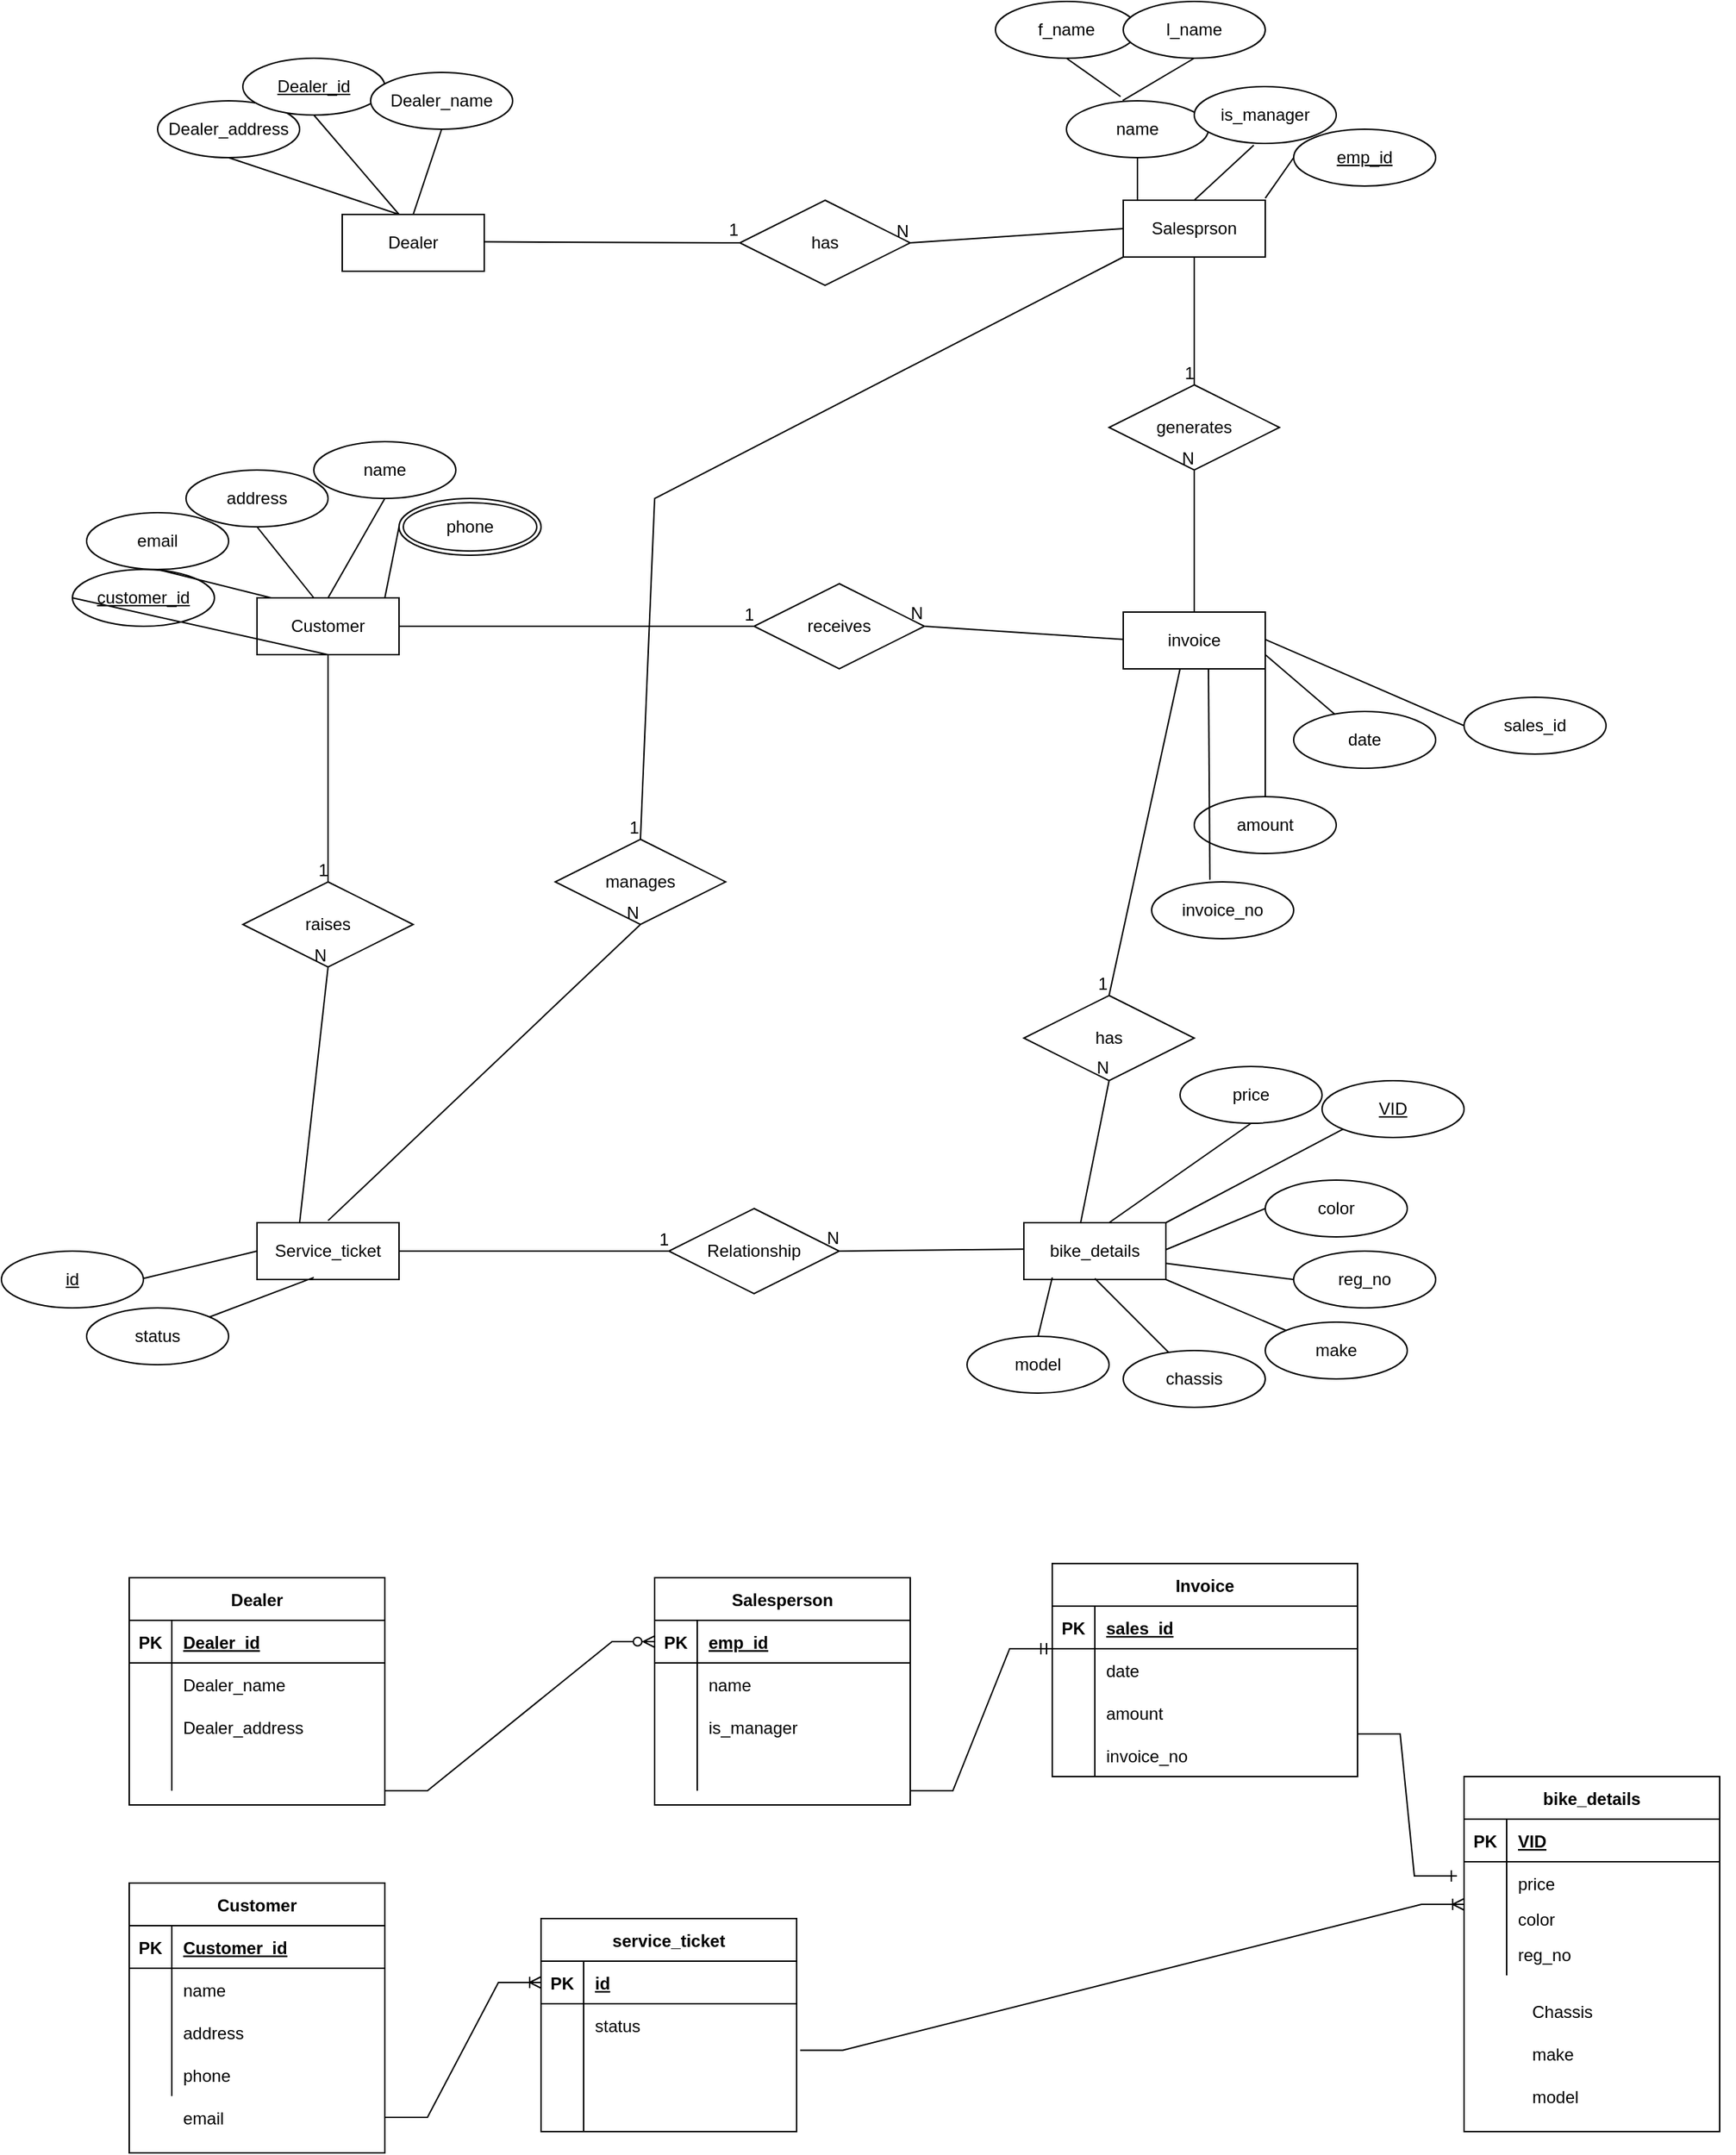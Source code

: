 <mxfile version="20.2.7" type="github" pages="2">
  <diagram id="9_pnnjAuE1BbABhDA8pR" name="Page-1">
    <mxGraphModel dx="3096" dy="1133" grid="1" gridSize="10" guides="1" tooltips="1" connect="1" arrows="1" fold="1" page="1" pageScale="1" pageWidth="850" pageHeight="1100" math="0" shadow="0">
      <root>
        <mxCell id="0" />
        <mxCell id="1" parent="0" />
        <mxCell id="nnFll9Blu9Q8OZBf4UGk-14" value="Dealer" style="whiteSpace=wrap;html=1;align=center;" vertex="1" parent="1">
          <mxGeometry x="-280" y="170" width="100" height="40" as="geometry" />
        </mxCell>
        <mxCell id="nnFll9Blu9Q8OZBf4UGk-15" value="Dealer_address" style="ellipse;whiteSpace=wrap;html=1;align=center;" vertex="1" parent="1">
          <mxGeometry x="-410" y="90" width="100" height="40" as="geometry" />
        </mxCell>
        <mxCell id="nnFll9Blu9Q8OZBf4UGk-16" value="Dealer_id" style="ellipse;whiteSpace=wrap;html=1;align=center;fontStyle=4;" vertex="1" parent="1">
          <mxGeometry x="-350" y="60" width="100" height="40" as="geometry" />
        </mxCell>
        <mxCell id="nnFll9Blu9Q8OZBf4UGk-17" value="Dealer_name" style="ellipse;whiteSpace=wrap;html=1;align=center;" vertex="1" parent="1">
          <mxGeometry x="-260" y="70" width="100" height="40" as="geometry" />
        </mxCell>
        <mxCell id="nnFll9Blu9Q8OZBf4UGk-18" value="" style="endArrow=none;html=1;rounded=0;exitX=0.5;exitY=1;exitDx=0;exitDy=0;" edge="1" parent="1" source="nnFll9Blu9Q8OZBf4UGk-15">
          <mxGeometry relative="1" as="geometry">
            <mxPoint x="-400" y="170" as="sourcePoint" />
            <mxPoint x="-240" y="170" as="targetPoint" />
          </mxGeometry>
        </mxCell>
        <mxCell id="nnFll9Blu9Q8OZBf4UGk-19" value="" style="endArrow=none;html=1;rounded=0;entryX=0.5;entryY=1;entryDx=0;entryDy=0;entryPerimeter=0;" edge="1" parent="1" target="nnFll9Blu9Q8OZBf4UGk-16">
          <mxGeometry relative="1" as="geometry">
            <mxPoint x="-240" y="170" as="sourcePoint" />
            <mxPoint x="-250" y="90" as="targetPoint" />
          </mxGeometry>
        </mxCell>
        <mxCell id="nnFll9Blu9Q8OZBf4UGk-20" value="" style="endArrow=none;html=1;rounded=0;entryX=0.5;entryY=1;entryDx=0;entryDy=0;" edge="1" parent="1" target="nnFll9Blu9Q8OZBf4UGk-17">
          <mxGeometry relative="1" as="geometry">
            <mxPoint x="-230" y="170" as="sourcePoint" />
            <mxPoint x="-70" y="170" as="targetPoint" />
          </mxGeometry>
        </mxCell>
        <mxCell id="nnFll9Blu9Q8OZBf4UGk-21" value="Customer" style="whiteSpace=wrap;html=1;align=center;" vertex="1" parent="1">
          <mxGeometry x="-340" y="440" width="100" height="40" as="geometry" />
        </mxCell>
        <mxCell id="nnFll9Blu9Q8OZBf4UGk-22" value="address" style="ellipse;whiteSpace=wrap;html=1;align=center;" vertex="1" parent="1">
          <mxGeometry x="-390" y="350" width="100" height="40" as="geometry" />
        </mxCell>
        <mxCell id="nnFll9Blu9Q8OZBf4UGk-23" value="name" style="ellipse;whiteSpace=wrap;html=1;align=center;" vertex="1" parent="1">
          <mxGeometry x="-300" y="330" width="100" height="40" as="geometry" />
        </mxCell>
        <mxCell id="nnFll9Blu9Q8OZBf4UGk-24" value="email" style="ellipse;whiteSpace=wrap;html=1;align=center;" vertex="1" parent="1">
          <mxGeometry x="-460" y="380" width="100" height="40" as="geometry" />
        </mxCell>
        <mxCell id="nnFll9Blu9Q8OZBf4UGk-25" value="phone" style="ellipse;shape=doubleEllipse;margin=3;whiteSpace=wrap;html=1;align=center;" vertex="1" parent="1">
          <mxGeometry x="-240" y="370" width="100" height="40" as="geometry" />
        </mxCell>
        <mxCell id="nnFll9Blu9Q8OZBf4UGk-27" value="customer_id" style="ellipse;whiteSpace=wrap;html=1;align=center;fontStyle=4;" vertex="1" parent="1">
          <mxGeometry x="-470" y="420" width="100" height="40" as="geometry" />
        </mxCell>
        <mxCell id="nnFll9Blu9Q8OZBf4UGk-28" value="" style="endArrow=none;html=1;rounded=0;entryX=0;entryY=0.5;entryDx=0;entryDy=0;" edge="1" parent="1" target="nnFll9Blu9Q8OZBf4UGk-27">
          <mxGeometry relative="1" as="geometry">
            <mxPoint x="-290" y="480" as="sourcePoint" />
            <mxPoint x="-130" y="480" as="targetPoint" />
          </mxGeometry>
        </mxCell>
        <mxCell id="nnFll9Blu9Q8OZBf4UGk-29" value="" style="endArrow=none;html=1;rounded=0;entryX=0;entryY=0.5;entryDx=0;entryDy=0;" edge="1" parent="1" target="nnFll9Blu9Q8OZBf4UGk-25">
          <mxGeometry relative="1" as="geometry">
            <mxPoint x="-250" y="440" as="sourcePoint" />
            <mxPoint x="-160" y="440" as="targetPoint" />
          </mxGeometry>
        </mxCell>
        <mxCell id="nnFll9Blu9Q8OZBf4UGk-30" value="" style="endArrow=none;html=1;rounded=0;entryX=0.5;entryY=1;entryDx=0;entryDy=0;" edge="1" parent="1" target="nnFll9Blu9Q8OZBf4UGk-23">
          <mxGeometry relative="1" as="geometry">
            <mxPoint x="-290" y="440" as="sourcePoint" />
            <mxPoint x="-160" y="380" as="targetPoint" />
          </mxGeometry>
        </mxCell>
        <mxCell id="nnFll9Blu9Q8OZBf4UGk-31" value="" style="endArrow=none;html=1;rounded=0;entryX=0.5;entryY=1;entryDx=0;entryDy=0;" edge="1" parent="1" target="nnFll9Blu9Q8OZBf4UGk-22">
          <mxGeometry relative="1" as="geometry">
            <mxPoint x="-300" y="440" as="sourcePoint" />
            <mxPoint x="-220" y="360" as="targetPoint" />
          </mxGeometry>
        </mxCell>
        <mxCell id="nnFll9Blu9Q8OZBf4UGk-32" value="" style="endArrow=none;html=1;rounded=0;entryX=0.5;entryY=1;entryDx=0;entryDy=0;" edge="1" parent="1" target="nnFll9Blu9Q8OZBf4UGk-24">
          <mxGeometry relative="1" as="geometry">
            <mxPoint x="-330" y="440" as="sourcePoint" />
            <mxPoint x="-350" y="380" as="targetPoint" />
          </mxGeometry>
        </mxCell>
        <mxCell id="nnFll9Blu9Q8OZBf4UGk-33" value="Service_ticket" style="whiteSpace=wrap;html=1;align=center;" vertex="1" parent="1">
          <mxGeometry x="-340" y="880" width="100" height="40" as="geometry" />
        </mxCell>
        <mxCell id="nnFll9Blu9Q8OZBf4UGk-35" value="id" style="ellipse;whiteSpace=wrap;html=1;align=center;fontStyle=4;" vertex="1" parent="1">
          <mxGeometry x="-520" y="900" width="100" height="40" as="geometry" />
        </mxCell>
        <mxCell id="nnFll9Blu9Q8OZBf4UGk-36" value="status" style="ellipse;whiteSpace=wrap;html=1;align=center;" vertex="1" parent="1">
          <mxGeometry x="-460" y="940" width="100" height="40" as="geometry" />
        </mxCell>
        <mxCell id="nnFll9Blu9Q8OZBf4UGk-38" value="" style="endArrow=none;html=1;rounded=0;" edge="1" parent="1" target="nnFll9Blu9Q8OZBf4UGk-36">
          <mxGeometry relative="1" as="geometry">
            <mxPoint x="-300" y="918.57" as="sourcePoint" />
            <mxPoint x="-140" y="918.57" as="targetPoint" />
          </mxGeometry>
        </mxCell>
        <mxCell id="nnFll9Blu9Q8OZBf4UGk-39" value="" style="endArrow=none;html=1;rounded=0;entryX=0;entryY=0.5;entryDx=0;entryDy=0;" edge="1" parent="1" target="nnFll9Blu9Q8OZBf4UGk-33">
          <mxGeometry relative="1" as="geometry">
            <mxPoint x="-420" y="919.29" as="sourcePoint" />
            <mxPoint x="-260" y="919.29" as="targetPoint" />
          </mxGeometry>
        </mxCell>
        <mxCell id="nnFll9Blu9Q8OZBf4UGk-40" value="invoice" style="whiteSpace=wrap;html=1;align=center;" vertex="1" parent="1">
          <mxGeometry x="270" y="450" width="100" height="40" as="geometry" />
        </mxCell>
        <mxCell id="nnFll9Blu9Q8OZBf4UGk-41" value="date" style="ellipse;whiteSpace=wrap;html=1;align=center;" vertex="1" parent="1">
          <mxGeometry x="390" y="520" width="100" height="40" as="geometry" />
        </mxCell>
        <mxCell id="nnFll9Blu9Q8OZBf4UGk-42" value="amount" style="ellipse;whiteSpace=wrap;html=1;align=center;" vertex="1" parent="1">
          <mxGeometry x="320" y="580" width="100" height="40" as="geometry" />
        </mxCell>
        <mxCell id="nnFll9Blu9Q8OZBf4UGk-43" value="invoice_no" style="ellipse;whiteSpace=wrap;html=1;align=center;" vertex="1" parent="1">
          <mxGeometry x="290" y="640" width="100" height="40" as="geometry" />
        </mxCell>
        <mxCell id="nnFll9Blu9Q8OZBf4UGk-44" value="sales_id" style="ellipse;whiteSpace=wrap;html=1;align=center;" vertex="1" parent="1">
          <mxGeometry x="510" y="510" width="100" height="40" as="geometry" />
        </mxCell>
        <mxCell id="nnFll9Blu9Q8OZBf4UGk-46" value="" style="endArrow=none;html=1;rounded=0;entryX=0;entryY=0.5;entryDx=0;entryDy=0;" edge="1" parent="1" target="nnFll9Blu9Q8OZBf4UGk-44">
          <mxGeometry relative="1" as="geometry">
            <mxPoint x="370" y="469.29" as="sourcePoint" />
            <mxPoint x="530" y="469.29" as="targetPoint" />
          </mxGeometry>
        </mxCell>
        <mxCell id="nnFll9Blu9Q8OZBf4UGk-48" value="" style="endArrow=none;html=1;rounded=0;" edge="1" parent="1" target="nnFll9Blu9Q8OZBf4UGk-41">
          <mxGeometry relative="1" as="geometry">
            <mxPoint x="370" y="480" as="sourcePoint" />
            <mxPoint x="500" y="480" as="targetPoint" />
          </mxGeometry>
        </mxCell>
        <mxCell id="nnFll9Blu9Q8OZBf4UGk-49" value="" style="endArrow=none;html=1;rounded=0;entryX=0.5;entryY=0;entryDx=0;entryDy=0;exitX=1;exitY=1;exitDx=0;exitDy=0;" edge="1" parent="1" source="nnFll9Blu9Q8OZBf4UGk-40" target="nnFll9Blu9Q8OZBf4UGk-42">
          <mxGeometry relative="1" as="geometry">
            <mxPoint x="370" y="500" as="sourcePoint" />
            <mxPoint x="490" y="480" as="targetPoint" />
          </mxGeometry>
        </mxCell>
        <mxCell id="nnFll9Blu9Q8OZBf4UGk-50" value="" style="endArrow=none;html=1;rounded=0;exitX=0.41;exitY=-0.039;exitDx=0;exitDy=0;exitPerimeter=0;" edge="1" parent="1" source="nnFll9Blu9Q8OZBf4UGk-43">
          <mxGeometry relative="1" as="geometry">
            <mxPoint x="170" y="490" as="sourcePoint" />
            <mxPoint x="330" y="490" as="targetPoint" />
          </mxGeometry>
        </mxCell>
        <mxCell id="nnFll9Blu9Q8OZBf4UGk-51" value="Salesprson" style="whiteSpace=wrap;html=1;align=center;" vertex="1" parent="1">
          <mxGeometry x="270" y="160" width="100" height="40" as="geometry" />
        </mxCell>
        <mxCell id="nnFll9Blu9Q8OZBf4UGk-52" value="name" style="ellipse;whiteSpace=wrap;html=1;align=center;" vertex="1" parent="1">
          <mxGeometry x="230" y="90" width="100" height="40" as="geometry" />
        </mxCell>
        <mxCell id="nnFll9Blu9Q8OZBf4UGk-53" value="is_manager" style="ellipse;whiteSpace=wrap;html=1;align=center;" vertex="1" parent="1">
          <mxGeometry x="320" y="80" width="100" height="40" as="geometry" />
        </mxCell>
        <mxCell id="nnFll9Blu9Q8OZBf4UGk-54" value="f_name" style="ellipse;whiteSpace=wrap;html=1;align=center;" vertex="1" parent="1">
          <mxGeometry x="180" y="20" width="100" height="40" as="geometry" />
        </mxCell>
        <mxCell id="nnFll9Blu9Q8OZBf4UGk-55" value="l_name" style="ellipse;whiteSpace=wrap;html=1;align=center;" vertex="1" parent="1">
          <mxGeometry x="270" y="20" width="100" height="40" as="geometry" />
        </mxCell>
        <mxCell id="nnFll9Blu9Q8OZBf4UGk-56" value="emp_id" style="ellipse;whiteSpace=wrap;html=1;align=center;fontStyle=4;" vertex="1" parent="1">
          <mxGeometry x="390" y="110" width="100" height="40" as="geometry" />
        </mxCell>
        <mxCell id="nnFll9Blu9Q8OZBf4UGk-57" value="" style="endArrow=none;html=1;rounded=0;entryX=0.1;entryY=0;entryDx=0;entryDy=0;entryPerimeter=0;exitX=0.5;exitY=1;exitDx=0;exitDy=0;" edge="1" parent="1" source="nnFll9Blu9Q8OZBf4UGk-52" target="nnFll9Blu9Q8OZBf4UGk-51">
          <mxGeometry relative="1" as="geometry">
            <mxPoint x="220" y="60" as="sourcePoint" />
            <mxPoint x="380" y="60" as="targetPoint" />
          </mxGeometry>
        </mxCell>
        <mxCell id="nnFll9Blu9Q8OZBf4UGk-58" value="" style="endArrow=none;html=1;rounded=0;entryX=0.5;entryY=0;entryDx=0;entryDy=0;exitX=0.419;exitY=1.032;exitDx=0;exitDy=0;exitPerimeter=0;" edge="1" parent="1" source="nnFll9Blu9Q8OZBf4UGk-53" target="nnFll9Blu9Q8OZBf4UGk-51">
          <mxGeometry relative="1" as="geometry">
            <mxPoint x="385" y="58.57" as="sourcePoint" />
            <mxPoint x="545" y="58.57" as="targetPoint" />
          </mxGeometry>
        </mxCell>
        <mxCell id="nnFll9Blu9Q8OZBf4UGk-59" value="" style="endArrow=none;html=1;rounded=0;entryX=0;entryY=0.5;entryDx=0;entryDy=0;" edge="1" parent="1" target="nnFll9Blu9Q8OZBf4UGk-56">
          <mxGeometry relative="1" as="geometry">
            <mxPoint x="370" y="158.57" as="sourcePoint" />
            <mxPoint x="530" y="158.57" as="targetPoint" />
          </mxGeometry>
        </mxCell>
        <mxCell id="nnFll9Blu9Q8OZBf4UGk-61" value="" style="endArrow=none;html=1;rounded=0;entryX=0.381;entryY=-0.075;entryDx=0;entryDy=0;entryPerimeter=0;exitX=0.5;exitY=1;exitDx=0;exitDy=0;" edge="1" parent="1" source="nnFll9Blu9Q8OZBf4UGk-54" target="nnFll9Blu9Q8OZBf4UGk-52">
          <mxGeometry relative="1" as="geometry">
            <mxPoint x="160" y="-10" as="sourcePoint" />
            <mxPoint x="300" y="-20" as="targetPoint" />
          </mxGeometry>
        </mxCell>
        <mxCell id="nnFll9Blu9Q8OZBf4UGk-62" value="" style="endArrow=none;html=1;rounded=0;entryX=0.396;entryY=-0.004;entryDx=0;entryDy=0;entryPerimeter=0;exitX=0.5;exitY=1;exitDx=0;exitDy=0;exitPerimeter=0;" edge="1" parent="1" source="nnFll9Blu9Q8OZBf4UGk-55" target="nnFll9Blu9Q8OZBf4UGk-52">
          <mxGeometry relative="1" as="geometry">
            <mxPoint x="270" y="-20" as="sourcePoint" />
            <mxPoint x="430" y="-20" as="targetPoint" />
          </mxGeometry>
        </mxCell>
        <mxCell id="nnFll9Blu9Q8OZBf4UGk-63" value="bike_details" style="whiteSpace=wrap;html=1;align=center;" vertex="1" parent="1">
          <mxGeometry x="200" y="880" width="100" height="40" as="geometry" />
        </mxCell>
        <mxCell id="nnFll9Blu9Q8OZBf4UGk-64" value="chassis" style="ellipse;whiteSpace=wrap;html=1;align=center;" vertex="1" parent="1">
          <mxGeometry x="270" y="970" width="100" height="40" as="geometry" />
        </mxCell>
        <mxCell id="nnFll9Blu9Q8OZBf4UGk-66" value="make" style="ellipse;whiteSpace=wrap;html=1;align=center;" vertex="1" parent="1">
          <mxGeometry x="370" y="950" width="100" height="40" as="geometry" />
        </mxCell>
        <mxCell id="nnFll9Blu9Q8OZBf4UGk-67" value="reg_no" style="ellipse;whiteSpace=wrap;html=1;align=center;" vertex="1" parent="1">
          <mxGeometry x="390" y="900" width="100" height="40" as="geometry" />
        </mxCell>
        <mxCell id="nnFll9Blu9Q8OZBf4UGk-68" value="color" style="ellipse;whiteSpace=wrap;html=1;align=center;" vertex="1" parent="1">
          <mxGeometry x="370" y="850" width="100" height="40" as="geometry" />
        </mxCell>
        <mxCell id="nnFll9Blu9Q8OZBf4UGk-69" value="" style="endArrow=none;html=1;rounded=0;entryX=0;entryY=0.5;entryDx=0;entryDy=0;" edge="1" parent="1" target="nnFll9Blu9Q8OZBf4UGk-68">
          <mxGeometry relative="1" as="geometry">
            <mxPoint x="300" y="899" as="sourcePoint" />
            <mxPoint x="450" y="899.29" as="targetPoint" />
          </mxGeometry>
        </mxCell>
        <mxCell id="nnFll9Blu9Q8OZBf4UGk-70" value="model" style="ellipse;whiteSpace=wrap;html=1;align=center;" vertex="1" parent="1">
          <mxGeometry x="160" y="960" width="100" height="40" as="geometry" />
        </mxCell>
        <mxCell id="nnFll9Blu9Q8OZBf4UGk-72" value="" style="endArrow=none;html=1;rounded=0;entryX=0;entryY=0.5;entryDx=0;entryDy=0;" edge="1" parent="1" target="nnFll9Blu9Q8OZBf4UGk-67">
          <mxGeometry relative="1" as="geometry">
            <mxPoint x="300" y="908.57" as="sourcePoint" />
            <mxPoint x="460" y="908.57" as="targetPoint" />
          </mxGeometry>
        </mxCell>
        <mxCell id="nnFll9Blu9Q8OZBf4UGk-74" value="price" style="ellipse;whiteSpace=wrap;html=1;align=center;" vertex="1" parent="1">
          <mxGeometry x="310" y="770" width="100" height="40" as="geometry" />
        </mxCell>
        <mxCell id="nnFll9Blu9Q8OZBf4UGk-76" value="VID" style="ellipse;whiteSpace=wrap;html=1;align=center;fontStyle=4;" vertex="1" parent="1">
          <mxGeometry x="410" y="780" width="100" height="40" as="geometry" />
        </mxCell>
        <mxCell id="nnFll9Blu9Q8OZBf4UGk-77" value="" style="endArrow=none;html=1;rounded=0;entryX=0.5;entryY=1;entryDx=0;entryDy=0;" edge="1" parent="1" target="nnFll9Blu9Q8OZBf4UGk-74">
          <mxGeometry relative="1" as="geometry">
            <mxPoint x="260" y="880" as="sourcePoint" />
            <mxPoint x="420" y="880" as="targetPoint" />
          </mxGeometry>
        </mxCell>
        <mxCell id="nnFll9Blu9Q8OZBf4UGk-79" value="" style="endArrow=none;html=1;rounded=0;exitX=1;exitY=0;exitDx=0;exitDy=0;entryX=0;entryY=1;entryDx=0;entryDy=0;" edge="1" parent="1" source="nnFll9Blu9Q8OZBf4UGk-63" target="nnFll9Blu9Q8OZBf4UGk-76">
          <mxGeometry relative="1" as="geometry">
            <mxPoint x="260" y="810" as="sourcePoint" />
            <mxPoint x="420" y="810" as="targetPoint" />
          </mxGeometry>
        </mxCell>
        <mxCell id="nnFll9Blu9Q8OZBf4UGk-80" value="" style="endArrow=none;html=1;rounded=0;entryX=0;entryY=0;entryDx=0;entryDy=0;exitX=1;exitY=1;exitDx=0;exitDy=0;exitPerimeter=0;" edge="1" parent="1" source="nnFll9Blu9Q8OZBf4UGk-63" target="nnFll9Blu9Q8OZBf4UGk-66">
          <mxGeometry relative="1" as="geometry">
            <mxPoint x="310" y="920" as="sourcePoint" />
            <mxPoint x="450" y="910" as="targetPoint" />
          </mxGeometry>
        </mxCell>
        <mxCell id="nnFll9Blu9Q8OZBf4UGk-81" value="" style="endArrow=none;html=1;rounded=0;entryX=0.319;entryY=0.032;entryDx=0;entryDy=0;entryPerimeter=0;" edge="1" parent="1" target="nnFll9Blu9Q8OZBf4UGk-64">
          <mxGeometry relative="1" as="geometry">
            <mxPoint x="250" y="919.29" as="sourcePoint" />
            <mxPoint x="410" y="919.29" as="targetPoint" />
          </mxGeometry>
        </mxCell>
        <mxCell id="nnFll9Blu9Q8OZBf4UGk-82" value="" style="endArrow=none;html=1;rounded=0;entryX=0.5;entryY=0;entryDx=0;entryDy=0;" edge="1" parent="1" target="nnFll9Blu9Q8OZBf4UGk-70">
          <mxGeometry relative="1" as="geometry">
            <mxPoint x="220" y="918.57" as="sourcePoint" />
            <mxPoint x="380" y="918.57" as="targetPoint" />
          </mxGeometry>
        </mxCell>
        <mxCell id="nnFll9Blu9Q8OZBf4UGk-83" value="has" style="shape=rhombus;perimeter=rhombusPerimeter;whiteSpace=wrap;html=1;align=center;" vertex="1" parent="1">
          <mxGeometry y="160" width="120" height="60" as="geometry" />
        </mxCell>
        <mxCell id="nnFll9Blu9Q8OZBf4UGk-87" value="receives" style="shape=rhombus;perimeter=rhombusPerimeter;whiteSpace=wrap;html=1;align=center;" vertex="1" parent="1">
          <mxGeometry x="10" y="430" width="120" height="60" as="geometry" />
        </mxCell>
        <mxCell id="nnFll9Blu9Q8OZBf4UGk-92" value="has" style="shape=rhombus;perimeter=rhombusPerimeter;whiteSpace=wrap;html=1;align=center;" vertex="1" parent="1">
          <mxGeometry x="200" y="720" width="120" height="60" as="geometry" />
        </mxCell>
        <mxCell id="nnFll9Blu9Q8OZBf4UGk-95" value="Relationship" style="shape=rhombus;perimeter=rhombusPerimeter;whiteSpace=wrap;html=1;align=center;" vertex="1" parent="1">
          <mxGeometry x="-50" y="870" width="120" height="60" as="geometry" />
        </mxCell>
        <mxCell id="nnFll9Blu9Q8OZBf4UGk-101" value="raises" style="shape=rhombus;perimeter=rhombusPerimeter;whiteSpace=wrap;html=1;align=center;" vertex="1" parent="1">
          <mxGeometry x="-350" y="640" width="120" height="60" as="geometry" />
        </mxCell>
        <mxCell id="nnFll9Blu9Q8OZBf4UGk-104" value="generates" style="shape=rhombus;perimeter=rhombusPerimeter;whiteSpace=wrap;html=1;align=center;" vertex="1" parent="1">
          <mxGeometry x="260" y="290" width="120" height="60" as="geometry" />
        </mxCell>
        <mxCell id="nnFll9Blu9Q8OZBf4UGk-112" value="manages" style="shape=rhombus;perimeter=rhombusPerimeter;whiteSpace=wrap;html=1;align=center;" vertex="1" parent="1">
          <mxGeometry x="-130" y="610" width="120" height="60" as="geometry" />
        </mxCell>
        <mxCell id="nnFll9Blu9Q8OZBf4UGk-113" value="" style="endArrow=none;html=1;rounded=0;entryX=0.5;entryY=1;entryDx=0;entryDy=0;" edge="1" parent="1" target="nnFll9Blu9Q8OZBf4UGk-112">
          <mxGeometry relative="1" as="geometry">
            <mxPoint x="-290" y="878.57" as="sourcePoint" />
            <mxPoint x="-130" y="878.57" as="targetPoint" />
          </mxGeometry>
        </mxCell>
        <mxCell id="nnFll9Blu9Q8OZBf4UGk-114" value="N" style="resizable=0;html=1;align=right;verticalAlign=bottom;" connectable="0" vertex="1" parent="nnFll9Blu9Q8OZBf4UGk-113">
          <mxGeometry x="1" relative="1" as="geometry" />
        </mxCell>
        <mxCell id="nnFll9Blu9Q8OZBf4UGk-117" value="" style="endArrow=none;html=1;rounded=0;entryX=0.5;entryY=0;entryDx=0;entryDy=0;exitX=0;exitY=1;exitDx=0;exitDy=0;" edge="1" parent="1" source="nnFll9Blu9Q8OZBf4UGk-51" target="nnFll9Blu9Q8OZBf4UGk-112">
          <mxGeometry relative="1" as="geometry">
            <mxPoint x="300" y="200" as="sourcePoint" />
            <mxPoint x="460" y="200" as="targetPoint" />
            <Array as="points">
              <mxPoint x="-60" y="370" />
            </Array>
          </mxGeometry>
        </mxCell>
        <mxCell id="nnFll9Blu9Q8OZBf4UGk-118" value="1" style="resizable=0;html=1;align=right;verticalAlign=bottom;" connectable="0" vertex="1" parent="nnFll9Blu9Q8OZBf4UGk-117">
          <mxGeometry x="1" relative="1" as="geometry" />
        </mxCell>
        <mxCell id="nnFll9Blu9Q8OZBf4UGk-120" value="" style="endArrow=none;html=1;rounded=0;entryX=0;entryY=0.5;entryDx=0;entryDy=0;" edge="1" parent="1" target="nnFll9Blu9Q8OZBf4UGk-87">
          <mxGeometry relative="1" as="geometry">
            <mxPoint x="-240" y="460" as="sourcePoint" />
            <mxPoint x="-80" y="460" as="targetPoint" />
          </mxGeometry>
        </mxCell>
        <mxCell id="nnFll9Blu9Q8OZBf4UGk-121" value="1" style="resizable=0;html=1;align=right;verticalAlign=bottom;" connectable="0" vertex="1" parent="nnFll9Blu9Q8OZBf4UGk-120">
          <mxGeometry x="1" relative="1" as="geometry" />
        </mxCell>
        <mxCell id="nnFll9Blu9Q8OZBf4UGk-122" value="" style="endArrow=none;html=1;rounded=0;entryX=1;entryY=0.5;entryDx=0;entryDy=0;" edge="1" parent="1" target="nnFll9Blu9Q8OZBf4UGk-87">
          <mxGeometry relative="1" as="geometry">
            <mxPoint x="270" y="469.29" as="sourcePoint" />
            <mxPoint x="430" y="469.29" as="targetPoint" />
          </mxGeometry>
        </mxCell>
        <mxCell id="nnFll9Blu9Q8OZBf4UGk-123" value="N" style="resizable=0;html=1;align=right;verticalAlign=bottom;" connectable="0" vertex="1" parent="nnFll9Blu9Q8OZBf4UGk-122">
          <mxGeometry x="1" relative="1" as="geometry" />
        </mxCell>
        <mxCell id="nnFll9Blu9Q8OZBf4UGk-124" value="" style="endArrow=none;html=1;rounded=0;entryX=0;entryY=0.5;entryDx=0;entryDy=0;" edge="1" parent="1" target="nnFll9Blu9Q8OZBf4UGk-83">
          <mxGeometry relative="1" as="geometry">
            <mxPoint x="-180" y="189.29" as="sourcePoint" />
            <mxPoint x="-20" y="189.29" as="targetPoint" />
          </mxGeometry>
        </mxCell>
        <mxCell id="nnFll9Blu9Q8OZBf4UGk-125" value="1" style="resizable=0;html=1;align=right;verticalAlign=bottom;" connectable="0" vertex="1" parent="nnFll9Blu9Q8OZBf4UGk-124">
          <mxGeometry x="1" relative="1" as="geometry" />
        </mxCell>
        <mxCell id="nnFll9Blu9Q8OZBf4UGk-126" value="" style="endArrow=none;html=1;rounded=0;entryX=1;entryY=0.5;entryDx=0;entryDy=0;" edge="1" parent="1" target="nnFll9Blu9Q8OZBf4UGk-83">
          <mxGeometry relative="1" as="geometry">
            <mxPoint x="270" y="180" as="sourcePoint" />
            <mxPoint x="430" y="180" as="targetPoint" />
          </mxGeometry>
        </mxCell>
        <mxCell id="nnFll9Blu9Q8OZBf4UGk-127" value="N" style="resizable=0;html=1;align=right;verticalAlign=bottom;" connectable="0" vertex="1" parent="nnFll9Blu9Q8OZBf4UGk-126">
          <mxGeometry x="1" relative="1" as="geometry" />
        </mxCell>
        <mxCell id="nnFll9Blu9Q8OZBf4UGk-128" value="" style="endArrow=none;html=1;rounded=0;exitX=0.5;exitY=1;exitDx=0;exitDy=0;" edge="1" parent="1" source="nnFll9Blu9Q8OZBf4UGk-51" target="nnFll9Blu9Q8OZBf4UGk-104">
          <mxGeometry relative="1" as="geometry">
            <mxPoint x="310" y="200" as="sourcePoint" />
            <mxPoint x="470" y="200" as="targetPoint" />
          </mxGeometry>
        </mxCell>
        <mxCell id="nnFll9Blu9Q8OZBf4UGk-129" value="1" style="resizable=0;html=1;align=right;verticalAlign=bottom;" connectable="0" vertex="1" parent="nnFll9Blu9Q8OZBf4UGk-128">
          <mxGeometry x="1" relative="1" as="geometry" />
        </mxCell>
        <mxCell id="nnFll9Blu9Q8OZBf4UGk-130" value="" style="endArrow=none;html=1;rounded=0;entryX=0.5;entryY=1;entryDx=0;entryDy=0;" edge="1" parent="1" target="nnFll9Blu9Q8OZBf4UGk-104">
          <mxGeometry relative="1" as="geometry">
            <mxPoint x="320" y="450" as="sourcePoint" />
            <mxPoint x="310" y="370" as="targetPoint" />
          </mxGeometry>
        </mxCell>
        <mxCell id="nnFll9Blu9Q8OZBf4UGk-131" value="N" style="resizable=0;html=1;align=right;verticalAlign=bottom;" connectable="0" vertex="1" parent="nnFll9Blu9Q8OZBf4UGk-130">
          <mxGeometry x="1" relative="1" as="geometry" />
        </mxCell>
        <mxCell id="nnFll9Blu9Q8OZBf4UGk-132" value="" style="endArrow=none;html=1;rounded=0;entryX=0.5;entryY=0;entryDx=0;entryDy=0;" edge="1" parent="1" target="nnFll9Blu9Q8OZBf4UGk-92">
          <mxGeometry relative="1" as="geometry">
            <mxPoint x="310" y="490" as="sourcePoint" />
            <mxPoint x="260" y="710" as="targetPoint" />
          </mxGeometry>
        </mxCell>
        <mxCell id="nnFll9Blu9Q8OZBf4UGk-133" value="1" style="resizable=0;html=1;align=right;verticalAlign=bottom;" connectable="0" vertex="1" parent="nnFll9Blu9Q8OZBf4UGk-132">
          <mxGeometry x="1" relative="1" as="geometry" />
        </mxCell>
        <mxCell id="nnFll9Blu9Q8OZBf4UGk-134" value="" style="endArrow=none;html=1;rounded=0;entryX=0.5;entryY=1;entryDx=0;entryDy=0;" edge="1" parent="1" target="nnFll9Blu9Q8OZBf4UGk-92">
          <mxGeometry relative="1" as="geometry">
            <mxPoint x="240" y="880" as="sourcePoint" />
            <mxPoint x="400" y="880" as="targetPoint" />
          </mxGeometry>
        </mxCell>
        <mxCell id="nnFll9Blu9Q8OZBf4UGk-135" value="N" style="resizable=0;html=1;align=right;verticalAlign=bottom;" connectable="0" vertex="1" parent="nnFll9Blu9Q8OZBf4UGk-134">
          <mxGeometry x="1" relative="1" as="geometry" />
        </mxCell>
        <mxCell id="nnFll9Blu9Q8OZBf4UGk-136" value="" style="endArrow=none;html=1;rounded=0;" edge="1" parent="1" source="nnFll9Blu9Q8OZBf4UGk-21">
          <mxGeometry relative="1" as="geometry">
            <mxPoint x="-290" y="480" as="sourcePoint" />
            <mxPoint x="-290" y="640" as="targetPoint" />
          </mxGeometry>
        </mxCell>
        <mxCell id="nnFll9Blu9Q8OZBf4UGk-137" value="1" style="resizable=0;html=1;align=right;verticalAlign=bottom;" connectable="0" vertex="1" parent="nnFll9Blu9Q8OZBf4UGk-136">
          <mxGeometry x="1" relative="1" as="geometry" />
        </mxCell>
        <mxCell id="nnFll9Blu9Q8OZBf4UGk-138" value="" style="endArrow=none;html=1;rounded=0;entryX=0.5;entryY=1;entryDx=0;entryDy=0;" edge="1" parent="1" target="nnFll9Blu9Q8OZBf4UGk-101">
          <mxGeometry relative="1" as="geometry">
            <mxPoint x="-310" y="880" as="sourcePoint" />
            <mxPoint x="-150" y="880" as="targetPoint" />
          </mxGeometry>
        </mxCell>
        <mxCell id="nnFll9Blu9Q8OZBf4UGk-139" value="N" style="resizable=0;html=1;align=right;verticalAlign=bottom;" connectable="0" vertex="1" parent="nnFll9Blu9Q8OZBf4UGk-138">
          <mxGeometry x="1" relative="1" as="geometry" />
        </mxCell>
        <mxCell id="nnFll9Blu9Q8OZBf4UGk-141" value="" style="endArrow=none;html=1;rounded=0;entryX=0;entryY=0.5;entryDx=0;entryDy=0;" edge="1" parent="1" target="nnFll9Blu9Q8OZBf4UGk-95">
          <mxGeometry relative="1" as="geometry">
            <mxPoint x="-240" y="900" as="sourcePoint" />
            <mxPoint x="-80" y="900" as="targetPoint" />
          </mxGeometry>
        </mxCell>
        <mxCell id="nnFll9Blu9Q8OZBf4UGk-142" value="1" style="resizable=0;html=1;align=right;verticalAlign=bottom;" connectable="0" vertex="1" parent="nnFll9Blu9Q8OZBf4UGk-141">
          <mxGeometry x="1" relative="1" as="geometry" />
        </mxCell>
        <mxCell id="nnFll9Blu9Q8OZBf4UGk-143" value="" style="endArrow=none;html=1;rounded=0;entryX=1;entryY=0.5;entryDx=0;entryDy=0;" edge="1" parent="1" target="nnFll9Blu9Q8OZBf4UGk-95">
          <mxGeometry relative="1" as="geometry">
            <mxPoint x="200" y="898.57" as="sourcePoint" />
            <mxPoint x="360" y="898.57" as="targetPoint" />
          </mxGeometry>
        </mxCell>
        <mxCell id="nnFll9Blu9Q8OZBf4UGk-144" value="N" style="resizable=0;html=1;align=right;verticalAlign=bottom;" connectable="0" vertex="1" parent="nnFll9Blu9Q8OZBf4UGk-143">
          <mxGeometry x="1" relative="1" as="geometry" />
        </mxCell>
        <mxCell id="mmBcC_1GMI_jRIBiry11-1" value="Dealer" style="shape=table;startSize=30;container=1;collapsible=1;childLayout=tableLayout;fixedRows=1;rowLines=0;fontStyle=1;align=center;resizeLast=1;" vertex="1" parent="1">
          <mxGeometry x="-430" y="1130" width="180" height="160" as="geometry" />
        </mxCell>
        <mxCell id="mmBcC_1GMI_jRIBiry11-2" value="" style="shape=tableRow;horizontal=0;startSize=0;swimlaneHead=0;swimlaneBody=0;fillColor=none;collapsible=0;dropTarget=0;points=[[0,0.5],[1,0.5]];portConstraint=eastwest;top=0;left=0;right=0;bottom=1;" vertex="1" parent="mmBcC_1GMI_jRIBiry11-1">
          <mxGeometry y="30" width="180" height="30" as="geometry" />
        </mxCell>
        <mxCell id="mmBcC_1GMI_jRIBiry11-3" value="PK" style="shape=partialRectangle;connectable=0;fillColor=none;top=0;left=0;bottom=0;right=0;fontStyle=1;overflow=hidden;" vertex="1" parent="mmBcC_1GMI_jRIBiry11-2">
          <mxGeometry width="30" height="30" as="geometry">
            <mxRectangle width="30" height="30" as="alternateBounds" />
          </mxGeometry>
        </mxCell>
        <mxCell id="mmBcC_1GMI_jRIBiry11-4" value="Dealer_id" style="shape=partialRectangle;connectable=0;fillColor=none;top=0;left=0;bottom=0;right=0;align=left;spacingLeft=6;fontStyle=5;overflow=hidden;" vertex="1" parent="mmBcC_1GMI_jRIBiry11-2">
          <mxGeometry x="30" width="150" height="30" as="geometry">
            <mxRectangle width="150" height="30" as="alternateBounds" />
          </mxGeometry>
        </mxCell>
        <mxCell id="mmBcC_1GMI_jRIBiry11-5" value="" style="shape=tableRow;horizontal=0;startSize=0;swimlaneHead=0;swimlaneBody=0;fillColor=none;collapsible=0;dropTarget=0;points=[[0,0.5],[1,0.5]];portConstraint=eastwest;top=0;left=0;right=0;bottom=0;" vertex="1" parent="mmBcC_1GMI_jRIBiry11-1">
          <mxGeometry y="60" width="180" height="30" as="geometry" />
        </mxCell>
        <mxCell id="mmBcC_1GMI_jRIBiry11-6" value="" style="shape=partialRectangle;connectable=0;fillColor=none;top=0;left=0;bottom=0;right=0;editable=1;overflow=hidden;" vertex="1" parent="mmBcC_1GMI_jRIBiry11-5">
          <mxGeometry width="30" height="30" as="geometry">
            <mxRectangle width="30" height="30" as="alternateBounds" />
          </mxGeometry>
        </mxCell>
        <mxCell id="mmBcC_1GMI_jRIBiry11-7" value="Dealer_name" style="shape=partialRectangle;connectable=0;fillColor=none;top=0;left=0;bottom=0;right=0;align=left;spacingLeft=6;overflow=hidden;" vertex="1" parent="mmBcC_1GMI_jRIBiry11-5">
          <mxGeometry x="30" width="150" height="30" as="geometry">
            <mxRectangle width="150" height="30" as="alternateBounds" />
          </mxGeometry>
        </mxCell>
        <mxCell id="mmBcC_1GMI_jRIBiry11-8" value="" style="shape=tableRow;horizontal=0;startSize=0;swimlaneHead=0;swimlaneBody=0;fillColor=none;collapsible=0;dropTarget=0;points=[[0,0.5],[1,0.5]];portConstraint=eastwest;top=0;left=0;right=0;bottom=0;" vertex="1" parent="mmBcC_1GMI_jRIBiry11-1">
          <mxGeometry y="90" width="180" height="30" as="geometry" />
        </mxCell>
        <mxCell id="mmBcC_1GMI_jRIBiry11-9" value="" style="shape=partialRectangle;connectable=0;fillColor=none;top=0;left=0;bottom=0;right=0;editable=1;overflow=hidden;" vertex="1" parent="mmBcC_1GMI_jRIBiry11-8">
          <mxGeometry width="30" height="30" as="geometry">
            <mxRectangle width="30" height="30" as="alternateBounds" />
          </mxGeometry>
        </mxCell>
        <mxCell id="mmBcC_1GMI_jRIBiry11-10" value="Dealer_address" style="shape=partialRectangle;connectable=0;fillColor=none;top=0;left=0;bottom=0;right=0;align=left;spacingLeft=6;overflow=hidden;" vertex="1" parent="mmBcC_1GMI_jRIBiry11-8">
          <mxGeometry x="30" width="150" height="30" as="geometry">
            <mxRectangle width="150" height="30" as="alternateBounds" />
          </mxGeometry>
        </mxCell>
        <mxCell id="mmBcC_1GMI_jRIBiry11-11" value="" style="shape=tableRow;horizontal=0;startSize=0;swimlaneHead=0;swimlaneBody=0;fillColor=none;collapsible=0;dropTarget=0;points=[[0,0.5],[1,0.5]];portConstraint=eastwest;top=0;left=0;right=0;bottom=0;" vertex="1" parent="mmBcC_1GMI_jRIBiry11-1">
          <mxGeometry y="120" width="180" height="30" as="geometry" />
        </mxCell>
        <mxCell id="mmBcC_1GMI_jRIBiry11-12" value="" style="shape=partialRectangle;connectable=0;fillColor=none;top=0;left=0;bottom=0;right=0;editable=1;overflow=hidden;" vertex="1" parent="mmBcC_1GMI_jRIBiry11-11">
          <mxGeometry width="30" height="30" as="geometry">
            <mxRectangle width="30" height="30" as="alternateBounds" />
          </mxGeometry>
        </mxCell>
        <mxCell id="mmBcC_1GMI_jRIBiry11-13" value="" style="shape=partialRectangle;connectable=0;fillColor=none;top=0;left=0;bottom=0;right=0;align=left;spacingLeft=6;overflow=hidden;" vertex="1" parent="mmBcC_1GMI_jRIBiry11-11">
          <mxGeometry x="30" width="150" height="30" as="geometry">
            <mxRectangle width="150" height="30" as="alternateBounds" />
          </mxGeometry>
        </mxCell>
        <mxCell id="mmBcC_1GMI_jRIBiry11-14" value="Salesperson" style="shape=table;startSize=30;container=1;collapsible=1;childLayout=tableLayout;fixedRows=1;rowLines=0;fontStyle=1;align=center;resizeLast=1;" vertex="1" parent="1">
          <mxGeometry x="-60" y="1130" width="180" height="160" as="geometry" />
        </mxCell>
        <mxCell id="mmBcC_1GMI_jRIBiry11-15" value="" style="shape=tableRow;horizontal=0;startSize=0;swimlaneHead=0;swimlaneBody=0;fillColor=none;collapsible=0;dropTarget=0;points=[[0,0.5],[1,0.5]];portConstraint=eastwest;top=0;left=0;right=0;bottom=1;" vertex="1" parent="mmBcC_1GMI_jRIBiry11-14">
          <mxGeometry y="30" width="180" height="30" as="geometry" />
        </mxCell>
        <mxCell id="mmBcC_1GMI_jRIBiry11-16" value="PK" style="shape=partialRectangle;connectable=0;fillColor=none;top=0;left=0;bottom=0;right=0;fontStyle=1;overflow=hidden;" vertex="1" parent="mmBcC_1GMI_jRIBiry11-15">
          <mxGeometry width="30" height="30" as="geometry">
            <mxRectangle width="30" height="30" as="alternateBounds" />
          </mxGeometry>
        </mxCell>
        <mxCell id="mmBcC_1GMI_jRIBiry11-17" value="emp_id" style="shape=partialRectangle;connectable=0;fillColor=none;top=0;left=0;bottom=0;right=0;align=left;spacingLeft=6;fontStyle=5;overflow=hidden;" vertex="1" parent="mmBcC_1GMI_jRIBiry11-15">
          <mxGeometry x="30" width="150" height="30" as="geometry">
            <mxRectangle width="150" height="30" as="alternateBounds" />
          </mxGeometry>
        </mxCell>
        <mxCell id="mmBcC_1GMI_jRIBiry11-18" value="" style="shape=tableRow;horizontal=0;startSize=0;swimlaneHead=0;swimlaneBody=0;fillColor=none;collapsible=0;dropTarget=0;points=[[0,0.5],[1,0.5]];portConstraint=eastwest;top=0;left=0;right=0;bottom=0;" vertex="1" parent="mmBcC_1GMI_jRIBiry11-14">
          <mxGeometry y="60" width="180" height="30" as="geometry" />
        </mxCell>
        <mxCell id="mmBcC_1GMI_jRIBiry11-19" value="" style="shape=partialRectangle;connectable=0;fillColor=none;top=0;left=0;bottom=0;right=0;editable=1;overflow=hidden;" vertex="1" parent="mmBcC_1GMI_jRIBiry11-18">
          <mxGeometry width="30" height="30" as="geometry">
            <mxRectangle width="30" height="30" as="alternateBounds" />
          </mxGeometry>
        </mxCell>
        <mxCell id="mmBcC_1GMI_jRIBiry11-20" value="name" style="shape=partialRectangle;connectable=0;fillColor=none;top=0;left=0;bottom=0;right=0;align=left;spacingLeft=6;overflow=hidden;" vertex="1" parent="mmBcC_1GMI_jRIBiry11-18">
          <mxGeometry x="30" width="150" height="30" as="geometry">
            <mxRectangle width="150" height="30" as="alternateBounds" />
          </mxGeometry>
        </mxCell>
        <mxCell id="mmBcC_1GMI_jRIBiry11-21" value="" style="shape=tableRow;horizontal=0;startSize=0;swimlaneHead=0;swimlaneBody=0;fillColor=none;collapsible=0;dropTarget=0;points=[[0,0.5],[1,0.5]];portConstraint=eastwest;top=0;left=0;right=0;bottom=0;" vertex="1" parent="mmBcC_1GMI_jRIBiry11-14">
          <mxGeometry y="90" width="180" height="30" as="geometry" />
        </mxCell>
        <mxCell id="mmBcC_1GMI_jRIBiry11-22" value="" style="shape=partialRectangle;connectable=0;fillColor=none;top=0;left=0;bottom=0;right=0;editable=1;overflow=hidden;" vertex="1" parent="mmBcC_1GMI_jRIBiry11-21">
          <mxGeometry width="30" height="30" as="geometry">
            <mxRectangle width="30" height="30" as="alternateBounds" />
          </mxGeometry>
        </mxCell>
        <mxCell id="mmBcC_1GMI_jRIBiry11-23" value="is_manager" style="shape=partialRectangle;connectable=0;fillColor=none;top=0;left=0;bottom=0;right=0;align=left;spacingLeft=6;overflow=hidden;" vertex="1" parent="mmBcC_1GMI_jRIBiry11-21">
          <mxGeometry x="30" width="150" height="30" as="geometry">
            <mxRectangle width="150" height="30" as="alternateBounds" />
          </mxGeometry>
        </mxCell>
        <mxCell id="mmBcC_1GMI_jRIBiry11-24" value="" style="shape=tableRow;horizontal=0;startSize=0;swimlaneHead=0;swimlaneBody=0;fillColor=none;collapsible=0;dropTarget=0;points=[[0,0.5],[1,0.5]];portConstraint=eastwest;top=0;left=0;right=0;bottom=0;" vertex="1" parent="mmBcC_1GMI_jRIBiry11-14">
          <mxGeometry y="120" width="180" height="30" as="geometry" />
        </mxCell>
        <mxCell id="mmBcC_1GMI_jRIBiry11-25" value="" style="shape=partialRectangle;connectable=0;fillColor=none;top=0;left=0;bottom=0;right=0;editable=1;overflow=hidden;" vertex="1" parent="mmBcC_1GMI_jRIBiry11-24">
          <mxGeometry width="30" height="30" as="geometry">
            <mxRectangle width="30" height="30" as="alternateBounds" />
          </mxGeometry>
        </mxCell>
        <mxCell id="mmBcC_1GMI_jRIBiry11-26" value="" style="shape=partialRectangle;connectable=0;fillColor=none;top=0;left=0;bottom=0;right=0;align=left;spacingLeft=6;overflow=hidden;" vertex="1" parent="mmBcC_1GMI_jRIBiry11-24">
          <mxGeometry x="30" width="150" height="30" as="geometry">
            <mxRectangle width="150" height="30" as="alternateBounds" />
          </mxGeometry>
        </mxCell>
        <mxCell id="mmBcC_1GMI_jRIBiry11-27" value="Customer" style="shape=table;startSize=30;container=1;collapsible=1;childLayout=tableLayout;fixedRows=1;rowLines=0;fontStyle=1;align=center;resizeLast=1;" vertex="1" parent="1">
          <mxGeometry x="-430" y="1345" width="180" height="190" as="geometry" />
        </mxCell>
        <mxCell id="mmBcC_1GMI_jRIBiry11-28" value="" style="shape=tableRow;horizontal=0;startSize=0;swimlaneHead=0;swimlaneBody=0;fillColor=none;collapsible=0;dropTarget=0;points=[[0,0.5],[1,0.5]];portConstraint=eastwest;top=0;left=0;right=0;bottom=1;" vertex="1" parent="mmBcC_1GMI_jRIBiry11-27">
          <mxGeometry y="30" width="180" height="30" as="geometry" />
        </mxCell>
        <mxCell id="mmBcC_1GMI_jRIBiry11-29" value="PK" style="shape=partialRectangle;connectable=0;fillColor=none;top=0;left=0;bottom=0;right=0;fontStyle=1;overflow=hidden;" vertex="1" parent="mmBcC_1GMI_jRIBiry11-28">
          <mxGeometry width="30" height="30" as="geometry">
            <mxRectangle width="30" height="30" as="alternateBounds" />
          </mxGeometry>
        </mxCell>
        <mxCell id="mmBcC_1GMI_jRIBiry11-30" value="Customer_id" style="shape=partialRectangle;connectable=0;fillColor=none;top=0;left=0;bottom=0;right=0;align=left;spacingLeft=6;fontStyle=5;overflow=hidden;" vertex="1" parent="mmBcC_1GMI_jRIBiry11-28">
          <mxGeometry x="30" width="150" height="30" as="geometry">
            <mxRectangle width="150" height="30" as="alternateBounds" />
          </mxGeometry>
        </mxCell>
        <mxCell id="mmBcC_1GMI_jRIBiry11-31" value="" style="shape=tableRow;horizontal=0;startSize=0;swimlaneHead=0;swimlaneBody=0;fillColor=none;collapsible=0;dropTarget=0;points=[[0,0.5],[1,0.5]];portConstraint=eastwest;top=0;left=0;right=0;bottom=0;" vertex="1" parent="mmBcC_1GMI_jRIBiry11-27">
          <mxGeometry y="60" width="180" height="30" as="geometry" />
        </mxCell>
        <mxCell id="mmBcC_1GMI_jRIBiry11-32" value="" style="shape=partialRectangle;connectable=0;fillColor=none;top=0;left=0;bottom=0;right=0;editable=1;overflow=hidden;" vertex="1" parent="mmBcC_1GMI_jRIBiry11-31">
          <mxGeometry width="30" height="30" as="geometry">
            <mxRectangle width="30" height="30" as="alternateBounds" />
          </mxGeometry>
        </mxCell>
        <mxCell id="mmBcC_1GMI_jRIBiry11-33" value="name" style="shape=partialRectangle;connectable=0;fillColor=none;top=0;left=0;bottom=0;right=0;align=left;spacingLeft=6;overflow=hidden;" vertex="1" parent="mmBcC_1GMI_jRIBiry11-31">
          <mxGeometry x="30" width="150" height="30" as="geometry">
            <mxRectangle width="150" height="30" as="alternateBounds" />
          </mxGeometry>
        </mxCell>
        <mxCell id="mmBcC_1GMI_jRIBiry11-34" value="" style="shape=tableRow;horizontal=0;startSize=0;swimlaneHead=0;swimlaneBody=0;fillColor=none;collapsible=0;dropTarget=0;points=[[0,0.5],[1,0.5]];portConstraint=eastwest;top=0;left=0;right=0;bottom=0;" vertex="1" parent="mmBcC_1GMI_jRIBiry11-27">
          <mxGeometry y="90" width="180" height="30" as="geometry" />
        </mxCell>
        <mxCell id="mmBcC_1GMI_jRIBiry11-35" value="" style="shape=partialRectangle;connectable=0;fillColor=none;top=0;left=0;bottom=0;right=0;editable=1;overflow=hidden;" vertex="1" parent="mmBcC_1GMI_jRIBiry11-34">
          <mxGeometry width="30" height="30" as="geometry">
            <mxRectangle width="30" height="30" as="alternateBounds" />
          </mxGeometry>
        </mxCell>
        <mxCell id="mmBcC_1GMI_jRIBiry11-36" value="address" style="shape=partialRectangle;connectable=0;fillColor=none;top=0;left=0;bottom=0;right=0;align=left;spacingLeft=6;overflow=hidden;" vertex="1" parent="mmBcC_1GMI_jRIBiry11-34">
          <mxGeometry x="30" width="150" height="30" as="geometry">
            <mxRectangle width="150" height="30" as="alternateBounds" />
          </mxGeometry>
        </mxCell>
        <mxCell id="mmBcC_1GMI_jRIBiry11-37" value="" style="shape=tableRow;horizontal=0;startSize=0;swimlaneHead=0;swimlaneBody=0;fillColor=none;collapsible=0;dropTarget=0;points=[[0,0.5],[1,0.5]];portConstraint=eastwest;top=0;left=0;right=0;bottom=0;" vertex="1" parent="mmBcC_1GMI_jRIBiry11-27">
          <mxGeometry y="120" width="180" height="30" as="geometry" />
        </mxCell>
        <mxCell id="mmBcC_1GMI_jRIBiry11-38" value="" style="shape=partialRectangle;connectable=0;fillColor=none;top=0;left=0;bottom=0;right=0;editable=1;overflow=hidden;" vertex="1" parent="mmBcC_1GMI_jRIBiry11-37">
          <mxGeometry width="30" height="30" as="geometry">
            <mxRectangle width="30" height="30" as="alternateBounds" />
          </mxGeometry>
        </mxCell>
        <mxCell id="mmBcC_1GMI_jRIBiry11-39" value="phone" style="shape=partialRectangle;connectable=0;fillColor=none;top=0;left=0;bottom=0;right=0;align=left;spacingLeft=6;overflow=hidden;" vertex="1" parent="mmBcC_1GMI_jRIBiry11-37">
          <mxGeometry x="30" width="150" height="30" as="geometry">
            <mxRectangle width="150" height="30" as="alternateBounds" />
          </mxGeometry>
        </mxCell>
        <mxCell id="mmBcC_1GMI_jRIBiry11-41" value="Invoice" style="shape=table;startSize=30;container=1;collapsible=1;childLayout=tableLayout;fixedRows=1;rowLines=0;fontStyle=1;align=center;resizeLast=1;" vertex="1" parent="1">
          <mxGeometry x="220" y="1120" width="215" height="150" as="geometry" />
        </mxCell>
        <mxCell id="mmBcC_1GMI_jRIBiry11-42" value="" style="shape=tableRow;horizontal=0;startSize=0;swimlaneHead=0;swimlaneBody=0;fillColor=none;collapsible=0;dropTarget=0;points=[[0,0.5],[1,0.5]];portConstraint=eastwest;top=0;left=0;right=0;bottom=1;" vertex="1" parent="mmBcC_1GMI_jRIBiry11-41">
          <mxGeometry y="30" width="215" height="30" as="geometry" />
        </mxCell>
        <mxCell id="mmBcC_1GMI_jRIBiry11-43" value="PK" style="shape=partialRectangle;connectable=0;fillColor=none;top=0;left=0;bottom=0;right=0;fontStyle=1;overflow=hidden;" vertex="1" parent="mmBcC_1GMI_jRIBiry11-42">
          <mxGeometry width="30" height="30" as="geometry">
            <mxRectangle width="30" height="30" as="alternateBounds" />
          </mxGeometry>
        </mxCell>
        <mxCell id="mmBcC_1GMI_jRIBiry11-44" value="sales_id" style="shape=partialRectangle;connectable=0;fillColor=none;top=0;left=0;bottom=0;right=0;align=left;spacingLeft=6;fontStyle=5;overflow=hidden;" vertex="1" parent="mmBcC_1GMI_jRIBiry11-42">
          <mxGeometry x="30" width="185" height="30" as="geometry">
            <mxRectangle width="185" height="30" as="alternateBounds" />
          </mxGeometry>
        </mxCell>
        <mxCell id="mmBcC_1GMI_jRIBiry11-45" value="" style="shape=tableRow;horizontal=0;startSize=0;swimlaneHead=0;swimlaneBody=0;fillColor=none;collapsible=0;dropTarget=0;points=[[0,0.5],[1,0.5]];portConstraint=eastwest;top=0;left=0;right=0;bottom=0;" vertex="1" parent="mmBcC_1GMI_jRIBiry11-41">
          <mxGeometry y="60" width="215" height="30" as="geometry" />
        </mxCell>
        <mxCell id="mmBcC_1GMI_jRIBiry11-46" value="" style="shape=partialRectangle;connectable=0;fillColor=none;top=0;left=0;bottom=0;right=0;editable=1;overflow=hidden;" vertex="1" parent="mmBcC_1GMI_jRIBiry11-45">
          <mxGeometry width="30" height="30" as="geometry">
            <mxRectangle width="30" height="30" as="alternateBounds" />
          </mxGeometry>
        </mxCell>
        <mxCell id="mmBcC_1GMI_jRIBiry11-47" value="date" style="shape=partialRectangle;connectable=0;fillColor=none;top=0;left=0;bottom=0;right=0;align=left;spacingLeft=6;overflow=hidden;" vertex="1" parent="mmBcC_1GMI_jRIBiry11-45">
          <mxGeometry x="30" width="185" height="30" as="geometry">
            <mxRectangle width="185" height="30" as="alternateBounds" />
          </mxGeometry>
        </mxCell>
        <mxCell id="mmBcC_1GMI_jRIBiry11-48" value="" style="shape=tableRow;horizontal=0;startSize=0;swimlaneHead=0;swimlaneBody=0;fillColor=none;collapsible=0;dropTarget=0;points=[[0,0.5],[1,0.5]];portConstraint=eastwest;top=0;left=0;right=0;bottom=0;" vertex="1" parent="mmBcC_1GMI_jRIBiry11-41">
          <mxGeometry y="90" width="215" height="30" as="geometry" />
        </mxCell>
        <mxCell id="mmBcC_1GMI_jRIBiry11-49" value="" style="shape=partialRectangle;connectable=0;fillColor=none;top=0;left=0;bottom=0;right=0;editable=1;overflow=hidden;" vertex="1" parent="mmBcC_1GMI_jRIBiry11-48">
          <mxGeometry width="30" height="30" as="geometry">
            <mxRectangle width="30" height="30" as="alternateBounds" />
          </mxGeometry>
        </mxCell>
        <mxCell id="mmBcC_1GMI_jRIBiry11-50" value="amount" style="shape=partialRectangle;connectable=0;fillColor=none;top=0;left=0;bottom=0;right=0;align=left;spacingLeft=6;overflow=hidden;" vertex="1" parent="mmBcC_1GMI_jRIBiry11-48">
          <mxGeometry x="30" width="185" height="30" as="geometry">
            <mxRectangle width="185" height="30" as="alternateBounds" />
          </mxGeometry>
        </mxCell>
        <mxCell id="mmBcC_1GMI_jRIBiry11-51" value="" style="shape=tableRow;horizontal=0;startSize=0;swimlaneHead=0;swimlaneBody=0;fillColor=none;collapsible=0;dropTarget=0;points=[[0,0.5],[1,0.5]];portConstraint=eastwest;top=0;left=0;right=0;bottom=0;" vertex="1" parent="mmBcC_1GMI_jRIBiry11-41">
          <mxGeometry y="120" width="215" height="30" as="geometry" />
        </mxCell>
        <mxCell id="mmBcC_1GMI_jRIBiry11-52" value="" style="shape=partialRectangle;connectable=0;fillColor=none;top=0;left=0;bottom=0;right=0;editable=1;overflow=hidden;" vertex="1" parent="mmBcC_1GMI_jRIBiry11-51">
          <mxGeometry width="30" height="30" as="geometry">
            <mxRectangle width="30" height="30" as="alternateBounds" />
          </mxGeometry>
        </mxCell>
        <mxCell id="mmBcC_1GMI_jRIBiry11-53" value="invoice_no" style="shape=partialRectangle;connectable=0;fillColor=none;top=0;left=0;bottom=0;right=0;align=left;spacingLeft=6;overflow=hidden;" vertex="1" parent="mmBcC_1GMI_jRIBiry11-51">
          <mxGeometry x="30" width="185" height="30" as="geometry">
            <mxRectangle width="185" height="30" as="alternateBounds" />
          </mxGeometry>
        </mxCell>
        <mxCell id="mmBcC_1GMI_jRIBiry11-54" value="email" style="shape=partialRectangle;connectable=0;fillColor=none;top=0;left=0;bottom=0;right=0;align=left;spacingLeft=6;overflow=hidden;" vertex="1" parent="1">
          <mxGeometry x="-400" y="1495" width="150" height="30" as="geometry">
            <mxRectangle width="150" height="30" as="alternateBounds" />
          </mxGeometry>
        </mxCell>
        <mxCell id="mmBcC_1GMI_jRIBiry11-55" value="bike_details" style="shape=table;startSize=30;container=1;collapsible=1;childLayout=tableLayout;fixedRows=1;rowLines=0;fontStyle=1;align=center;resizeLast=1;" vertex="1" parent="1">
          <mxGeometry x="510" y="1270" width="180" height="250" as="geometry" />
        </mxCell>
        <mxCell id="mmBcC_1GMI_jRIBiry11-56" value="" style="shape=tableRow;horizontal=0;startSize=0;swimlaneHead=0;swimlaneBody=0;fillColor=none;collapsible=0;dropTarget=0;points=[[0,0.5],[1,0.5]];portConstraint=eastwest;top=0;left=0;right=0;bottom=1;" vertex="1" parent="mmBcC_1GMI_jRIBiry11-55">
          <mxGeometry y="30" width="180" height="30" as="geometry" />
        </mxCell>
        <mxCell id="mmBcC_1GMI_jRIBiry11-57" value="PK" style="shape=partialRectangle;connectable=0;fillColor=none;top=0;left=0;bottom=0;right=0;fontStyle=1;overflow=hidden;" vertex="1" parent="mmBcC_1GMI_jRIBiry11-56">
          <mxGeometry width="30" height="30" as="geometry">
            <mxRectangle width="30" height="30" as="alternateBounds" />
          </mxGeometry>
        </mxCell>
        <mxCell id="mmBcC_1GMI_jRIBiry11-58" value="VID" style="shape=partialRectangle;connectable=0;fillColor=none;top=0;left=0;bottom=0;right=0;align=left;spacingLeft=6;fontStyle=5;overflow=hidden;" vertex="1" parent="mmBcC_1GMI_jRIBiry11-56">
          <mxGeometry x="30" width="150" height="30" as="geometry">
            <mxRectangle width="150" height="30" as="alternateBounds" />
          </mxGeometry>
        </mxCell>
        <mxCell id="mmBcC_1GMI_jRIBiry11-59" value="" style="shape=tableRow;horizontal=0;startSize=0;swimlaneHead=0;swimlaneBody=0;fillColor=none;collapsible=0;dropTarget=0;points=[[0,0.5],[1,0.5]];portConstraint=eastwest;top=0;left=0;right=0;bottom=0;" vertex="1" parent="mmBcC_1GMI_jRIBiry11-55">
          <mxGeometry y="60" width="180" height="30" as="geometry" />
        </mxCell>
        <mxCell id="mmBcC_1GMI_jRIBiry11-60" value="" style="shape=partialRectangle;connectable=0;fillColor=none;top=0;left=0;bottom=0;right=0;editable=1;overflow=hidden;" vertex="1" parent="mmBcC_1GMI_jRIBiry11-59">
          <mxGeometry width="30" height="30" as="geometry">
            <mxRectangle width="30" height="30" as="alternateBounds" />
          </mxGeometry>
        </mxCell>
        <mxCell id="mmBcC_1GMI_jRIBiry11-61" value="price" style="shape=partialRectangle;connectable=0;fillColor=none;top=0;left=0;bottom=0;right=0;align=left;spacingLeft=6;overflow=hidden;" vertex="1" parent="mmBcC_1GMI_jRIBiry11-59">
          <mxGeometry x="30" width="150" height="30" as="geometry">
            <mxRectangle width="150" height="30" as="alternateBounds" />
          </mxGeometry>
        </mxCell>
        <mxCell id="mmBcC_1GMI_jRIBiry11-62" value="" style="shape=tableRow;horizontal=0;startSize=0;swimlaneHead=0;swimlaneBody=0;fillColor=none;collapsible=0;dropTarget=0;points=[[0,0.5],[1,0.5]];portConstraint=eastwest;top=0;left=0;right=0;bottom=0;" vertex="1" parent="mmBcC_1GMI_jRIBiry11-55">
          <mxGeometry y="90" width="180" height="20" as="geometry" />
        </mxCell>
        <mxCell id="mmBcC_1GMI_jRIBiry11-63" value="" style="shape=partialRectangle;connectable=0;fillColor=none;top=0;left=0;bottom=0;right=0;editable=1;overflow=hidden;" vertex="1" parent="mmBcC_1GMI_jRIBiry11-62">
          <mxGeometry width="30" height="20" as="geometry">
            <mxRectangle width="30" height="20" as="alternateBounds" />
          </mxGeometry>
        </mxCell>
        <mxCell id="mmBcC_1GMI_jRIBiry11-64" value="color" style="shape=partialRectangle;connectable=0;fillColor=none;top=0;left=0;bottom=0;right=0;align=left;spacingLeft=6;overflow=hidden;" vertex="1" parent="mmBcC_1GMI_jRIBiry11-62">
          <mxGeometry x="30" width="150" height="20" as="geometry">
            <mxRectangle width="150" height="20" as="alternateBounds" />
          </mxGeometry>
        </mxCell>
        <mxCell id="mmBcC_1GMI_jRIBiry11-65" value="" style="shape=tableRow;horizontal=0;startSize=0;swimlaneHead=0;swimlaneBody=0;fillColor=none;collapsible=0;dropTarget=0;points=[[0,0.5],[1,0.5]];portConstraint=eastwest;top=0;left=0;right=0;bottom=0;" vertex="1" parent="mmBcC_1GMI_jRIBiry11-55">
          <mxGeometry y="110" width="180" height="30" as="geometry" />
        </mxCell>
        <mxCell id="mmBcC_1GMI_jRIBiry11-66" value="" style="shape=partialRectangle;connectable=0;fillColor=none;top=0;left=0;bottom=0;right=0;editable=1;overflow=hidden;" vertex="1" parent="mmBcC_1GMI_jRIBiry11-65">
          <mxGeometry width="30" height="30" as="geometry">
            <mxRectangle width="30" height="30" as="alternateBounds" />
          </mxGeometry>
        </mxCell>
        <mxCell id="mmBcC_1GMI_jRIBiry11-67" value="reg_no" style="shape=partialRectangle;connectable=0;fillColor=none;top=0;left=0;bottom=0;right=0;align=left;spacingLeft=6;overflow=hidden;" vertex="1" parent="mmBcC_1GMI_jRIBiry11-65">
          <mxGeometry x="30" width="150" height="30" as="geometry">
            <mxRectangle width="150" height="30" as="alternateBounds" />
          </mxGeometry>
        </mxCell>
        <mxCell id="mmBcC_1GMI_jRIBiry11-68" value="Chassis" style="shape=partialRectangle;connectable=0;fillColor=none;top=0;left=0;bottom=0;right=0;align=left;spacingLeft=6;overflow=hidden;" vertex="1" parent="1">
          <mxGeometry x="550" y="1420" width="150" height="30" as="geometry">
            <mxRectangle width="150" height="30" as="alternateBounds" />
          </mxGeometry>
        </mxCell>
        <mxCell id="mmBcC_1GMI_jRIBiry11-69" value="make" style="shape=partialRectangle;connectable=0;fillColor=none;top=0;left=0;bottom=0;right=0;align=left;spacingLeft=6;overflow=hidden;" vertex="1" parent="1">
          <mxGeometry x="550" y="1450" width="150" height="30" as="geometry">
            <mxRectangle width="150" height="30" as="alternateBounds" />
          </mxGeometry>
        </mxCell>
        <mxCell id="mmBcC_1GMI_jRIBiry11-70" value="model" style="shape=partialRectangle;connectable=0;fillColor=none;top=0;left=0;bottom=0;right=0;align=left;spacingLeft=6;overflow=hidden;" vertex="1" parent="1">
          <mxGeometry x="550" y="1480" width="150" height="30" as="geometry">
            <mxRectangle width="150" height="30" as="alternateBounds" />
          </mxGeometry>
        </mxCell>
        <mxCell id="mmBcC_1GMI_jRIBiry11-71" value="service_ticket" style="shape=table;startSize=30;container=1;collapsible=1;childLayout=tableLayout;fixedRows=1;rowLines=0;fontStyle=1;align=center;resizeLast=1;" vertex="1" parent="1">
          <mxGeometry x="-140" y="1370" width="180" height="150" as="geometry" />
        </mxCell>
        <mxCell id="mmBcC_1GMI_jRIBiry11-72" value="" style="shape=tableRow;horizontal=0;startSize=0;swimlaneHead=0;swimlaneBody=0;fillColor=none;collapsible=0;dropTarget=0;points=[[0,0.5],[1,0.5]];portConstraint=eastwest;top=0;left=0;right=0;bottom=1;" vertex="1" parent="mmBcC_1GMI_jRIBiry11-71">
          <mxGeometry y="30" width="180" height="30" as="geometry" />
        </mxCell>
        <mxCell id="mmBcC_1GMI_jRIBiry11-73" value="PK" style="shape=partialRectangle;connectable=0;fillColor=none;top=0;left=0;bottom=0;right=0;fontStyle=1;overflow=hidden;" vertex="1" parent="mmBcC_1GMI_jRIBiry11-72">
          <mxGeometry width="30" height="30" as="geometry">
            <mxRectangle width="30" height="30" as="alternateBounds" />
          </mxGeometry>
        </mxCell>
        <mxCell id="mmBcC_1GMI_jRIBiry11-74" value="id" style="shape=partialRectangle;connectable=0;fillColor=none;top=0;left=0;bottom=0;right=0;align=left;spacingLeft=6;fontStyle=5;overflow=hidden;" vertex="1" parent="mmBcC_1GMI_jRIBiry11-72">
          <mxGeometry x="30" width="150" height="30" as="geometry">
            <mxRectangle width="150" height="30" as="alternateBounds" />
          </mxGeometry>
        </mxCell>
        <mxCell id="mmBcC_1GMI_jRIBiry11-75" value="" style="shape=tableRow;horizontal=0;startSize=0;swimlaneHead=0;swimlaneBody=0;fillColor=none;collapsible=0;dropTarget=0;points=[[0,0.5],[1,0.5]];portConstraint=eastwest;top=0;left=0;right=0;bottom=0;" vertex="1" parent="mmBcC_1GMI_jRIBiry11-71">
          <mxGeometry y="60" width="180" height="30" as="geometry" />
        </mxCell>
        <mxCell id="mmBcC_1GMI_jRIBiry11-76" value="" style="shape=partialRectangle;connectable=0;fillColor=none;top=0;left=0;bottom=0;right=0;editable=1;overflow=hidden;" vertex="1" parent="mmBcC_1GMI_jRIBiry11-75">
          <mxGeometry width="30" height="30" as="geometry">
            <mxRectangle width="30" height="30" as="alternateBounds" />
          </mxGeometry>
        </mxCell>
        <mxCell id="mmBcC_1GMI_jRIBiry11-77" value="status" style="shape=partialRectangle;connectable=0;fillColor=none;top=0;left=0;bottom=0;right=0;align=left;spacingLeft=6;overflow=hidden;" vertex="1" parent="mmBcC_1GMI_jRIBiry11-75">
          <mxGeometry x="30" width="150" height="30" as="geometry">
            <mxRectangle width="150" height="30" as="alternateBounds" />
          </mxGeometry>
        </mxCell>
        <mxCell id="mmBcC_1GMI_jRIBiry11-78" value="" style="shape=tableRow;horizontal=0;startSize=0;swimlaneHead=0;swimlaneBody=0;fillColor=none;collapsible=0;dropTarget=0;points=[[0,0.5],[1,0.5]];portConstraint=eastwest;top=0;left=0;right=0;bottom=0;" vertex="1" parent="mmBcC_1GMI_jRIBiry11-71">
          <mxGeometry y="90" width="180" height="30" as="geometry" />
        </mxCell>
        <mxCell id="mmBcC_1GMI_jRIBiry11-79" value="" style="shape=partialRectangle;connectable=0;fillColor=none;top=0;left=0;bottom=0;right=0;editable=1;overflow=hidden;" vertex="1" parent="mmBcC_1GMI_jRIBiry11-78">
          <mxGeometry width="30" height="30" as="geometry">
            <mxRectangle width="30" height="30" as="alternateBounds" />
          </mxGeometry>
        </mxCell>
        <mxCell id="mmBcC_1GMI_jRIBiry11-80" value="" style="shape=partialRectangle;connectable=0;fillColor=none;top=0;left=0;bottom=0;right=0;align=left;spacingLeft=6;overflow=hidden;" vertex="1" parent="mmBcC_1GMI_jRIBiry11-78">
          <mxGeometry x="30" width="150" height="30" as="geometry">
            <mxRectangle width="150" height="30" as="alternateBounds" />
          </mxGeometry>
        </mxCell>
        <mxCell id="mmBcC_1GMI_jRIBiry11-81" value="" style="shape=tableRow;horizontal=0;startSize=0;swimlaneHead=0;swimlaneBody=0;fillColor=none;collapsible=0;dropTarget=0;points=[[0,0.5],[1,0.5]];portConstraint=eastwest;top=0;left=0;right=0;bottom=0;" vertex="1" parent="mmBcC_1GMI_jRIBiry11-71">
          <mxGeometry y="120" width="180" height="30" as="geometry" />
        </mxCell>
        <mxCell id="mmBcC_1GMI_jRIBiry11-82" value="" style="shape=partialRectangle;connectable=0;fillColor=none;top=0;left=0;bottom=0;right=0;editable=1;overflow=hidden;" vertex="1" parent="mmBcC_1GMI_jRIBiry11-81">
          <mxGeometry width="30" height="30" as="geometry">
            <mxRectangle width="30" height="30" as="alternateBounds" />
          </mxGeometry>
        </mxCell>
        <mxCell id="mmBcC_1GMI_jRIBiry11-83" value="" style="shape=partialRectangle;connectable=0;fillColor=none;top=0;left=0;bottom=0;right=0;align=left;spacingLeft=6;overflow=hidden;" vertex="1" parent="mmBcC_1GMI_jRIBiry11-81">
          <mxGeometry x="30" width="150" height="30" as="geometry">
            <mxRectangle width="150" height="30" as="alternateBounds" />
          </mxGeometry>
        </mxCell>
        <mxCell id="mmBcC_1GMI_jRIBiry11-84" value="" style="edgeStyle=entityRelationEdgeStyle;fontSize=12;html=1;endArrow=ERzeroToMany;endFill=1;rounded=0;" edge="1" parent="1" target="mmBcC_1GMI_jRIBiry11-15">
          <mxGeometry width="100" height="100" relative="1" as="geometry">
            <mxPoint x="-250" y="1280" as="sourcePoint" />
            <mxPoint x="-150" y="1180" as="targetPoint" />
          </mxGeometry>
        </mxCell>
        <mxCell id="mmBcC_1GMI_jRIBiry11-85" value="" style="edgeStyle=entityRelationEdgeStyle;fontSize=12;html=1;endArrow=ERmandOne;rounded=0;" edge="1" parent="1">
          <mxGeometry width="100" height="100" relative="1" as="geometry">
            <mxPoint x="120" y="1280" as="sourcePoint" />
            <mxPoint x="220" y="1180" as="targetPoint" />
          </mxGeometry>
        </mxCell>
        <mxCell id="mmBcC_1GMI_jRIBiry11-87" value="" style="edgeStyle=entityRelationEdgeStyle;fontSize=12;html=1;endArrow=ERone;endFill=1;rounded=0;" edge="1" parent="1">
          <mxGeometry width="100" height="100" relative="1" as="geometry">
            <mxPoint x="435" y="1240" as="sourcePoint" />
            <mxPoint x="505" y="1340" as="targetPoint" />
          </mxGeometry>
        </mxCell>
        <mxCell id="mmBcC_1GMI_jRIBiry11-88" value="" style="edgeStyle=entityRelationEdgeStyle;fontSize=12;html=1;endArrow=ERoneToMany;rounded=0;entryX=0;entryY=0.5;entryDx=0;entryDy=0;" edge="1" parent="1" target="mmBcC_1GMI_jRIBiry11-72">
          <mxGeometry width="100" height="100" relative="1" as="geometry">
            <mxPoint x="-250" y="1510" as="sourcePoint" />
            <mxPoint x="-150" y="1410" as="targetPoint" />
          </mxGeometry>
        </mxCell>
        <mxCell id="mmBcC_1GMI_jRIBiry11-89" value="" style="edgeStyle=entityRelationEdgeStyle;fontSize=12;html=1;endArrow=ERoneToMany;rounded=0;entryX=0;entryY=0;entryDx=0;entryDy=0;entryPerimeter=0;exitX=1.014;exitY=0.09;exitDx=0;exitDy=0;exitPerimeter=0;" edge="1" parent="1" source="mmBcC_1GMI_jRIBiry11-78" target="mmBcC_1GMI_jRIBiry11-62">
          <mxGeometry width="100" height="100" relative="1" as="geometry">
            <mxPoint x="40" y="1490" as="sourcePoint" />
            <mxPoint x="140" y="1390" as="targetPoint" />
          </mxGeometry>
        </mxCell>
      </root>
    </mxGraphModel>
  </diagram>
  <diagram id="lbn5GOfUArTS8oKVlNhc" name="Page-2">
    <mxGraphModel dx="2422" dy="1893" grid="1" gridSize="10" guides="1" tooltips="1" connect="1" arrows="1" fold="1" page="1" pageScale="1" pageWidth="850" pageHeight="1100" math="0" shadow="0">
      <root>
        <mxCell id="0" />
        <mxCell id="1" parent="0" />
        <mxCell id="mcO6O8Ba5buLN5SNXh30-1" value="user" style="whiteSpace=wrap;html=1;align=center;" vertex="1" parent="1">
          <mxGeometry x="-110" y="160" width="100" height="40" as="geometry" />
        </mxCell>
        <mxCell id="mcO6O8Ba5buLN5SNXh30-2" value="is_admin" style="ellipse;whiteSpace=wrap;html=1;align=center;" vertex="1" parent="1">
          <mxGeometry x="90" y="100" width="100" height="40" as="geometry" />
        </mxCell>
        <mxCell id="mcO6O8Ba5buLN5SNXh30-3" value="uid" style="ellipse;whiteSpace=wrap;html=1;align=center;fontStyle=4;" vertex="1" parent="1">
          <mxGeometry x="50" y="50" width="100" height="40" as="geometry" />
        </mxCell>
        <mxCell id="mcO6O8Ba5buLN5SNXh30-4" value="name" style="ellipse;whiteSpace=wrap;html=1;align=center;" vertex="1" parent="1">
          <mxGeometry x="-80" y="70" width="100" height="40" as="geometry" />
        </mxCell>
        <mxCell id="mcO6O8Ba5buLN5SNXh30-5" value="l_name" style="ellipse;whiteSpace=wrap;html=1;align=center;" vertex="1" parent="1">
          <mxGeometry x="-80" y="10" width="100" height="40" as="geometry" />
        </mxCell>
        <mxCell id="mcO6O8Ba5buLN5SNXh30-6" value="f_name" style="ellipse;whiteSpace=wrap;html=1;align=center;" vertex="1" parent="1">
          <mxGeometry y="-30" width="100" height="40" as="geometry" />
        </mxCell>
        <mxCell id="mcO6O8Ba5buLN5SNXh30-7" value="age" style="ellipse;whiteSpace=wrap;html=1;align=center;" vertex="1" parent="1">
          <mxGeometry x="-180" y="10" width="100" height="40" as="geometry" />
        </mxCell>
        <mxCell id="mcO6O8Ba5buLN5SNXh30-8" value="gender" style="ellipse;whiteSpace=wrap;html=1;align=center;" vertex="1" parent="1">
          <mxGeometry x="-210" y="60" width="100" height="40" as="geometry" />
        </mxCell>
        <mxCell id="mcO6O8Ba5buLN5SNXh30-11" value="" style="endArrow=none;html=1;rounded=0;exitX=1;exitY=0.5;exitDx=0;exitDy=0;entryX=0;entryY=0.5;entryDx=0;entryDy=0;" edge="1" parent="1" source="mcO6O8Ba5buLN5SNXh30-1" target="mcO6O8Ba5buLN5SNXh30-2">
          <mxGeometry relative="1" as="geometry">
            <mxPoint x="-10" y="170" as="sourcePoint" />
            <mxPoint x="150" y="170" as="targetPoint" />
          </mxGeometry>
        </mxCell>
        <mxCell id="mcO6O8Ba5buLN5SNXh30-12" value="" style="endArrow=none;html=1;rounded=0;entryX=0.5;entryY=1;entryDx=0;entryDy=0;" edge="1" parent="1" target="mcO6O8Ba5buLN5SNXh30-4">
          <mxGeometry relative="1" as="geometry">
            <mxPoint x="-80" y="159.5" as="sourcePoint" />
            <mxPoint x="80" y="159.5" as="targetPoint" />
          </mxGeometry>
        </mxCell>
        <mxCell id="mcO6O8Ba5buLN5SNXh30-13" value="" style="endArrow=none;html=1;rounded=0;entryX=0.5;entryY=1;entryDx=0;entryDy=0;exitX=0.5;exitY=0;exitDx=0;exitDy=0;" edge="1" parent="1" source="mcO6O8Ba5buLN5SNXh30-4" target="mcO6O8Ba5buLN5SNXh30-6">
          <mxGeometry relative="1" as="geometry">
            <mxPoint y="70" as="sourcePoint" />
            <mxPoint x="160" y="70" as="targetPoint" />
          </mxGeometry>
        </mxCell>
        <mxCell id="mcO6O8Ba5buLN5SNXh30-14" value="" style="endArrow=none;html=1;rounded=0;entryX=0.5;entryY=1;entryDx=0;entryDy=0;exitX=0.5;exitY=0;exitDx=0;exitDy=0;" edge="1" parent="1" source="mcO6O8Ba5buLN5SNXh30-4" target="mcO6O8Ba5buLN5SNXh30-5">
          <mxGeometry relative="1" as="geometry">
            <mxPoint y="70" as="sourcePoint" />
            <mxPoint x="10" y="60" as="targetPoint" />
          </mxGeometry>
        </mxCell>
        <mxCell id="mcO6O8Ba5buLN5SNXh30-15" value="" style="endArrow=none;html=1;rounded=0;entryX=1;entryY=1;entryDx=0;entryDy=0;" edge="1" parent="1" target="mcO6O8Ba5buLN5SNXh30-7">
          <mxGeometry relative="1" as="geometry">
            <mxPoint x="-80" y="159.5" as="sourcePoint" />
            <mxPoint x="80" y="159.5" as="targetPoint" />
          </mxGeometry>
        </mxCell>
        <mxCell id="mcO6O8Ba5buLN5SNXh30-17" value="" style="endArrow=none;html=1;rounded=0;exitX=1;exitY=1;exitDx=0;exitDy=0;" edge="1" parent="1" source="mcO6O8Ba5buLN5SNXh30-8">
          <mxGeometry relative="1" as="geometry">
            <mxPoint x="-250" y="160" as="sourcePoint" />
            <mxPoint x="-80" y="160" as="targetPoint" />
          </mxGeometry>
        </mxCell>
        <mxCell id="mcO6O8Ba5buLN5SNXh30-18" value="" style="endArrow=none;html=1;rounded=0;entryX=0.75;entryY=0;entryDx=0;entryDy=0;" edge="1" parent="1" target="mcO6O8Ba5buLN5SNXh30-1">
          <mxGeometry relative="1" as="geometry">
            <mxPoint x="100" y="90" as="sourcePoint" />
            <mxPoint x="260" y="90" as="targetPoint" />
          </mxGeometry>
        </mxCell>
        <mxCell id="mcO6O8Ba5buLN5SNXh30-19" value="ticket" style="whiteSpace=wrap;html=1;align=center;" vertex="1" parent="1">
          <mxGeometry x="-110" y="320" width="100" height="40" as="geometry" />
        </mxCell>
        <mxCell id="mcO6O8Ba5buLN5SNXh30-20" value="dest" style="ellipse;whiteSpace=wrap;html=1;align=center;" vertex="1" parent="1">
          <mxGeometry x="-280" y="370" width="100" height="40" as="geometry" />
        </mxCell>
        <mxCell id="mcO6O8Ba5buLN5SNXh30-21" value="source" style="ellipse;whiteSpace=wrap;html=1;align=center;" vertex="1" parent="1">
          <mxGeometry x="-310" y="300" width="100" height="40" as="geometry" />
        </mxCell>
        <mxCell id="mcO6O8Ba5buLN5SNXh30-22" value="t_ID" style="ellipse;whiteSpace=wrap;html=1;align=center;fontStyle=4;" vertex="1" parent="1">
          <mxGeometry x="-310" y="230" width="100" height="40" as="geometry" />
        </mxCell>
        <mxCell id="mcO6O8Ba5buLN5SNXh30-23" value="" style="endArrow=none;html=1;rounded=0;entryX=0;entryY=0;entryDx=0;entryDy=0;" edge="1" parent="1" target="mcO6O8Ba5buLN5SNXh30-19">
          <mxGeometry relative="1" as="geometry">
            <mxPoint x="-220" y="260" as="sourcePoint" />
            <mxPoint x="-60" y="260" as="targetPoint" />
          </mxGeometry>
        </mxCell>
        <mxCell id="mcO6O8Ba5buLN5SNXh30-24" value="" style="endArrow=none;html=1;rounded=0;exitX=1;exitY=0.5;exitDx=0;exitDy=0;entryX=0;entryY=0.5;entryDx=0;entryDy=0;" edge="1" parent="1" source="mcO6O8Ba5buLN5SNXh30-21" target="mcO6O8Ba5buLN5SNXh30-19">
          <mxGeometry relative="1" as="geometry">
            <mxPoint x="-200" y="330" as="sourcePoint" />
            <mxPoint x="-70" y="330" as="targetPoint" />
          </mxGeometry>
        </mxCell>
        <mxCell id="mcO6O8Ba5buLN5SNXh30-25" value="" style="endArrow=none;html=1;rounded=0;entryX=0;entryY=1;entryDx=0;entryDy=0;" edge="1" parent="1" target="mcO6O8Ba5buLN5SNXh30-19">
          <mxGeometry relative="1" as="geometry">
            <mxPoint x="-180" y="390" as="sourcePoint" />
            <mxPoint x="-20" y="390" as="targetPoint" />
          </mxGeometry>
        </mxCell>
        <mxCell id="mcO6O8Ba5buLN5SNXh30-26" value="fare_table" style="whiteSpace=wrap;html=1;align=center;" vertex="1" parent="1">
          <mxGeometry x="-110" y="510" width="100" height="40" as="geometry" />
        </mxCell>
        <mxCell id="mcO6O8Ba5buLN5SNXh30-27" value="type" style="ellipse;whiteSpace=wrap;html=1;align=center;" vertex="1" parent="1">
          <mxGeometry x="-220" y="570" width="100" height="40" as="geometry" />
        </mxCell>
        <mxCell id="mcO6O8Ba5buLN5SNXh30-28" value="class" style="ellipse;whiteSpace=wrap;html=1;align=center;" vertex="1" parent="1">
          <mxGeometry x="-170" y="610" width="100" height="40" as="geometry" />
        </mxCell>
        <mxCell id="mcO6O8Ba5buLN5SNXh30-56" value="fare" style="ellipse;whiteSpace=wrap;html=1;align=center;" vertex="1" parent="1">
          <mxGeometry x="-80" y="590" width="100" height="40" as="geometry" />
        </mxCell>
        <mxCell id="mcO6O8Ba5buLN5SNXh30-57" value="" style="endArrow=none;html=1;rounded=0;" edge="1" parent="1" target="mcO6O8Ba5buLN5SNXh30-56">
          <mxGeometry relative="1" as="geometry">
            <mxPoint x="-60" y="550" as="sourcePoint" />
            <mxPoint x="100" y="550" as="targetPoint" />
          </mxGeometry>
        </mxCell>
        <mxCell id="mcO6O8Ba5buLN5SNXh30-58" value="" style="endArrow=none;html=1;rounded=0;entryX=0.5;entryY=0;entryDx=0;entryDy=0;exitX=0.5;exitY=1;exitDx=0;exitDy=0;" edge="1" parent="1" source="mcO6O8Ba5buLN5SNXh30-26" target="mcO6O8Ba5buLN5SNXh30-28">
          <mxGeometry relative="1" as="geometry">
            <mxPoint x="-80" y="550" as="sourcePoint" />
            <mxPoint x="80" y="550" as="targetPoint" />
          </mxGeometry>
        </mxCell>
        <mxCell id="mcO6O8Ba5buLN5SNXh30-59" value="" style="endArrow=none;html=1;rounded=0;exitX=0.58;exitY=0.025;exitDx=0;exitDy=0;exitPerimeter=0;" edge="1" parent="1" source="mcO6O8Ba5buLN5SNXh30-27">
          <mxGeometry relative="1" as="geometry">
            <mxPoint x="-180" y="580" as="sourcePoint" />
            <mxPoint x="-60" y="550" as="targetPoint" />
          </mxGeometry>
        </mxCell>
        <mxCell id="mcO6O8Ba5buLN5SNXh30-60" value="payment_info" style="whiteSpace=wrap;html=1;align=center;" vertex="1" parent="1">
          <mxGeometry x="100" y="420" width="100" height="40" as="geometry" />
        </mxCell>
        <mxCell id="mcO6O8Ba5buLN5SNXh30-61" value="price" style="ellipse;whiteSpace=wrap;html=1;align=center;" vertex="1" parent="1">
          <mxGeometry x="230" y="420" width="100" height="40" as="geometry" />
        </mxCell>
        <mxCell id="mcO6O8Ba5buLN5SNXh30-62" value="payment_id" style="ellipse;whiteSpace=wrap;html=1;align=center;" vertex="1" parent="1">
          <mxGeometry x="180" y="490" width="100" height="40" as="geometry" />
        </mxCell>
        <mxCell id="mcO6O8Ba5buLN5SNXh30-63" value="gateway" style="ellipse;whiteSpace=wrap;html=1;align=center;" vertex="1" parent="1">
          <mxGeometry x="80" y="490" width="100" height="40" as="geometry" />
        </mxCell>
        <mxCell id="mcO6O8Ba5buLN5SNXh30-64" value="method" style="ellipse;whiteSpace=wrap;html=1;align=center;" vertex="1" parent="1">
          <mxGeometry x="290" y="470" width="100" height="40" as="geometry" />
        </mxCell>
        <mxCell id="mcO6O8Ba5buLN5SNXh30-65" value="train" style="whiteSpace=wrap;html=1;align=center;" vertex="1" parent="1">
          <mxGeometry x="520" y="160" width="100" height="40" as="geometry" />
        </mxCell>
        <mxCell id="mcO6O8Ba5buLN5SNXh30-66" value="" style="endArrow=none;html=1;rounded=0;entryX=0.5;entryY=0;entryDx=0;entryDy=0;" edge="1" parent="1" target="mcO6O8Ba5buLN5SNXh30-63">
          <mxGeometry relative="1" as="geometry">
            <mxPoint x="150" y="460" as="sourcePoint" />
            <mxPoint x="310" y="460" as="targetPoint" />
          </mxGeometry>
        </mxCell>
        <mxCell id="mcO6O8Ba5buLN5SNXh30-67" value="" style="endArrow=none;html=1;rounded=0;entryX=0.5;entryY=0;entryDx=0;entryDy=0;" edge="1" parent="1" target="mcO6O8Ba5buLN5SNXh30-62">
          <mxGeometry relative="1" as="geometry">
            <mxPoint x="150" y="460" as="sourcePoint" />
            <mxPoint x="310" y="460" as="targetPoint" />
          </mxGeometry>
        </mxCell>
        <mxCell id="mcO6O8Ba5buLN5SNXh30-68" value="" style="endArrow=none;html=1;rounded=0;entryX=0.01;entryY=0.35;entryDx=0;entryDy=0;entryPerimeter=0;" edge="1" parent="1" target="mcO6O8Ba5buLN5SNXh30-64">
          <mxGeometry relative="1" as="geometry">
            <mxPoint x="180" y="459" as="sourcePoint" />
            <mxPoint x="340" y="459" as="targetPoint" />
          </mxGeometry>
        </mxCell>
        <mxCell id="mcO6O8Ba5buLN5SNXh30-70" value="" style="endArrow=none;html=1;rounded=0;entryX=0;entryY=0.5;entryDx=0;entryDy=0;" edge="1" parent="1" target="mcO6O8Ba5buLN5SNXh30-61">
          <mxGeometry relative="1" as="geometry">
            <mxPoint x="200" y="440" as="sourcePoint" />
            <mxPoint x="240" y="440" as="targetPoint" />
          </mxGeometry>
        </mxCell>
        <mxCell id="mcO6O8Ba5buLN5SNXh30-71" value="Attribute" style="ellipse;whiteSpace=wrap;html=1;align=center;" vertex="1" parent="1">
          <mxGeometry x="650" y="160" width="100" height="40" as="geometry" />
        </mxCell>
        <mxCell id="mcO6O8Ba5buLN5SNXh30-72" value="Attribute" style="ellipse;whiteSpace=wrap;html=1;align=center;" vertex="1" parent="1">
          <mxGeometry x="590" y="110" width="100" height="40" as="geometry" />
        </mxCell>
        <mxCell id="mcO6O8Ba5buLN5SNXh30-73" value="Attribute" style="ellipse;whiteSpace=wrap;html=1;align=center;fontStyle=4;" vertex="1" parent="1">
          <mxGeometry x="440" y="100" width="100" height="40" as="geometry" />
        </mxCell>
        <mxCell id="mcO6O8Ba5buLN5SNXh30-74" value="Attribute" style="ellipse;whiteSpace=wrap;html=1;align=center;" vertex="1" parent="1">
          <mxGeometry x="520" y="60" width="100" height="40" as="geometry" />
        </mxCell>
        <mxCell id="mcO6O8Ba5buLN5SNXh30-75" value="class" style="whiteSpace=wrap;html=1;align=center;" vertex="1" parent="1">
          <mxGeometry x="590" y="340" width="100" height="40" as="geometry" />
        </mxCell>
        <mxCell id="mcO6O8Ba5buLN5SNXh30-76" value="name" style="ellipse;whiteSpace=wrap;html=1;align=center;" vertex="1" parent="1">
          <mxGeometry x="590" y="400" width="100" height="40" as="geometry" />
        </mxCell>
        <mxCell id="mcO6O8Ba5buLN5SNXh30-77" value="toatal" style="ellipse;whiteSpace=wrap;html=1;align=center;" vertex="1" parent="1">
          <mxGeometry x="710" y="390" width="100" height="40" as="geometry" />
        </mxCell>
        <mxCell id="mcO6O8Ba5buLN5SNXh30-78" value="available" style="ellipse;whiteSpace=wrap;html=1;align=center;" vertex="1" parent="1">
          <mxGeometry x="720" y="340" width="100" height="40" as="geometry" />
        </mxCell>
        <mxCell id="mcO6O8Ba5buLN5SNXh30-79" value="route_info" style="whiteSpace=wrap;html=1;align=center;" vertex="1" parent="1">
          <mxGeometry x="460" y="480" width="100" height="40" as="geometry" />
        </mxCell>
        <mxCell id="mcO6O8Ba5buLN5SNXh30-80" value="distance" style="ellipse;whiteSpace=wrap;html=1;align=center;" vertex="1" parent="1">
          <mxGeometry x="375" y="530" width="100" height="40" as="geometry" />
        </mxCell>
        <mxCell id="mcO6O8Ba5buLN5SNXh30-81" value="dest" style="ellipse;whiteSpace=wrap;html=1;align=center;" vertex="1" parent="1">
          <mxGeometry x="560" y="530" width="100" height="40" as="geometry" />
        </mxCell>
        <mxCell id="mcO6O8Ba5buLN5SNXh30-82" value="source" style="ellipse;whiteSpace=wrap;html=1;align=center;" vertex="1" parent="1">
          <mxGeometry x="460" y="560" width="100" height="40" as="geometry" />
        </mxCell>
        <mxCell id="mcO6O8Ba5buLN5SNXh30-83" value="" style="endArrow=none;html=1;rounded=0;entryX=0.5;entryY=1;entryDx=0;entryDy=0;" edge="1" parent="1" target="mcO6O8Ba5buLN5SNXh30-73">
          <mxGeometry relative="1" as="geometry">
            <mxPoint x="550" y="159" as="sourcePoint" />
            <mxPoint x="710" y="159" as="targetPoint" />
          </mxGeometry>
        </mxCell>
        <mxCell id="mcO6O8Ba5buLN5SNXh30-84" value="" style="endArrow=none;html=1;rounded=0;entryX=0.5;entryY=1;entryDx=0;entryDy=0;" edge="1" parent="1" target="mcO6O8Ba5buLN5SNXh30-74">
          <mxGeometry relative="1" as="geometry">
            <mxPoint x="550" y="160" as="sourcePoint" />
            <mxPoint x="710" y="160" as="targetPoint" />
          </mxGeometry>
        </mxCell>
        <mxCell id="mcO6O8Ba5buLN5SNXh30-85" value="" style="endArrow=none;html=1;rounded=0;entryX=0.35;entryY=1.025;entryDx=0;entryDy=0;entryPerimeter=0;" edge="1" parent="1" target="mcO6O8Ba5buLN5SNXh30-72">
          <mxGeometry relative="1" as="geometry">
            <mxPoint x="590" y="160" as="sourcePoint" />
            <mxPoint x="750" y="160" as="targetPoint" />
          </mxGeometry>
        </mxCell>
        <mxCell id="mcO6O8Ba5buLN5SNXh30-86" value="" style="endArrow=none;html=1;rounded=0;entryX=0;entryY=0.5;entryDx=0;entryDy=0;" edge="1" parent="1" target="mcO6O8Ba5buLN5SNXh30-71">
          <mxGeometry relative="1" as="geometry">
            <mxPoint x="620" y="180" as="sourcePoint" />
            <mxPoint x="780" y="180" as="targetPoint" />
          </mxGeometry>
        </mxCell>
        <mxCell id="mcO6O8Ba5buLN5SNXh30-87" value="" style="endArrow=none;html=1;rounded=0;" edge="1" parent="1" target="mcO6O8Ba5buLN5SNXh30-78">
          <mxGeometry relative="1" as="geometry">
            <mxPoint x="690" y="360" as="sourcePoint" />
            <mxPoint x="710" y="360" as="targetPoint" />
          </mxGeometry>
        </mxCell>
        <mxCell id="mcO6O8Ba5buLN5SNXh30-89" value="" style="endArrow=none;html=1;rounded=0;entryX=0;entryY=0.5;entryDx=0;entryDy=0;" edge="1" parent="1" target="mcO6O8Ba5buLN5SNXh30-77">
          <mxGeometry relative="1" as="geometry">
            <mxPoint x="690" y="370" as="sourcePoint" />
            <mxPoint x="850" y="370" as="targetPoint" />
          </mxGeometry>
        </mxCell>
        <mxCell id="mcO6O8Ba5buLN5SNXh30-90" value="" style="endArrow=none;html=1;rounded=0;entryX=0.5;entryY=0;entryDx=0;entryDy=0;" edge="1" parent="1" target="mcO6O8Ba5buLN5SNXh30-76">
          <mxGeometry relative="1" as="geometry">
            <mxPoint x="640" y="380" as="sourcePoint" />
            <mxPoint x="800" y="380" as="targetPoint" />
          </mxGeometry>
        </mxCell>
        <mxCell id="mcO6O8Ba5buLN5SNXh30-91" value="" style="endArrow=none;html=1;rounded=0;entryX=0.5;entryY=0;entryDx=0;entryDy=0;" edge="1" parent="1" target="mcO6O8Ba5buLN5SNXh30-81">
          <mxGeometry relative="1" as="geometry">
            <mxPoint x="560" y="520" as="sourcePoint" />
            <mxPoint x="720" y="520" as="targetPoint" />
          </mxGeometry>
        </mxCell>
        <mxCell id="mcO6O8Ba5buLN5SNXh30-92" value="" style="endArrow=none;html=1;rounded=0;entryX=0.5;entryY=0;entryDx=0;entryDy=0;" edge="1" parent="1" target="mcO6O8Ba5buLN5SNXh30-82">
          <mxGeometry relative="1" as="geometry">
            <mxPoint x="510" y="520" as="sourcePoint" />
            <mxPoint x="670" y="520" as="targetPoint" />
          </mxGeometry>
        </mxCell>
        <mxCell id="mcO6O8Ba5buLN5SNXh30-93" value="" style="endArrow=none;html=1;rounded=0;exitX=0.5;exitY=0;exitDx=0;exitDy=0;" edge="1" parent="1" source="mcO6O8Ba5buLN5SNXh30-80">
          <mxGeometry relative="1" as="geometry">
            <mxPoint x="300" y="520" as="sourcePoint" />
            <mxPoint x="460" y="520" as="targetPoint" />
          </mxGeometry>
        </mxCell>
        <mxCell id="mcO6O8Ba5buLN5SNXh30-94" value="books" style="shape=rhombus;perimeter=rhombusPerimeter;whiteSpace=wrap;html=1;align=center;" vertex="1" parent="1">
          <mxGeometry x="-150" y="225" width="80" height="50" as="geometry" />
        </mxCell>
        <mxCell id="mcO6O8Ba5buLN5SNXh30-95" value="cancels" style="shape=rhombus;perimeter=rhombusPerimeter;whiteSpace=wrap;html=1;align=center;" vertex="1" parent="1">
          <mxGeometry x="-50" y="225" width="80" height="50" as="geometry" />
        </mxCell>
        <mxCell id="mcO6O8Ba5buLN5SNXh30-96" value="" style="endArrow=none;html=1;rounded=0;entryX=0.5;entryY=0;entryDx=0;entryDy=0;" edge="1" parent="1" target="mcO6O8Ba5buLN5SNXh30-94">
          <mxGeometry relative="1" as="geometry">
            <mxPoint x="-80" y="200" as="sourcePoint" />
            <mxPoint x="-110" y="220" as="targetPoint" />
          </mxGeometry>
        </mxCell>
        <mxCell id="mcO6O8Ba5buLN5SNXh30-97" value="1" style="resizable=0;html=1;align=right;verticalAlign=bottom;" connectable="0" vertex="1" parent="mcO6O8Ba5buLN5SNXh30-96">
          <mxGeometry x="1" relative="1" as="geometry" />
        </mxCell>
        <mxCell id="mcO6O8Ba5buLN5SNXh30-98" value="" style="endArrow=none;html=1;rounded=0;entryX=0.5;entryY=0;entryDx=0;entryDy=0;" edge="1" parent="1" target="mcO6O8Ba5buLN5SNXh30-95">
          <mxGeometry relative="1" as="geometry">
            <mxPoint x="-60" y="200" as="sourcePoint" />
            <mxPoint x="100" y="200" as="targetPoint" />
          </mxGeometry>
        </mxCell>
        <mxCell id="mcO6O8Ba5buLN5SNXh30-99" value="1" style="resizable=0;html=1;align=right;verticalAlign=bottom;" connectable="0" vertex="1" parent="mcO6O8Ba5buLN5SNXh30-98">
          <mxGeometry x="1" relative="1" as="geometry" />
        </mxCell>
        <mxCell id="mcO6O8Ba5buLN5SNXh30-100" value="" style="endArrow=none;html=1;rounded=0;entryX=0.5;entryY=1;entryDx=0;entryDy=0;" edge="1" parent="1" target="mcO6O8Ba5buLN5SNXh30-94">
          <mxGeometry relative="1" as="geometry">
            <mxPoint x="-90" y="319.5" as="sourcePoint" />
            <mxPoint x="70" y="319.5" as="targetPoint" />
          </mxGeometry>
        </mxCell>
        <mxCell id="mcO6O8Ba5buLN5SNXh30-101" value="N" style="resizable=0;html=1;align=right;verticalAlign=bottom;" connectable="0" vertex="1" parent="mcO6O8Ba5buLN5SNXh30-100">
          <mxGeometry x="1" relative="1" as="geometry" />
        </mxCell>
        <mxCell id="mcO6O8Ba5buLN5SNXh30-102" value="" style="endArrow=none;html=1;rounded=0;entryX=0.5;entryY=0;entryDx=0;entryDy=0;exitX=0.43;exitY=1;exitDx=0;exitDy=0;exitPerimeter=0;" edge="1" parent="1" source="mcO6O8Ba5buLN5SNXh30-19" target="mcO6O8Ba5buLN5SNXh30-106">
          <mxGeometry relative="1" as="geometry">
            <mxPoint x="-70" y="369" as="sourcePoint" />
            <mxPoint x="90" y="369" as="targetPoint" />
          </mxGeometry>
        </mxCell>
        <mxCell id="mcO6O8Ba5buLN5SNXh30-103" value="1" style="resizable=0;html=1;align=right;verticalAlign=bottom;" connectable="0" vertex="1" parent="mcO6O8Ba5buLN5SNXh30-102">
          <mxGeometry x="1" relative="1" as="geometry" />
        </mxCell>
        <mxCell id="mcO6O8Ba5buLN5SNXh30-104" value="" style="endArrow=none;html=1;rounded=0;entryX=0.5;entryY=1;entryDx=0;entryDy=0;" edge="1" parent="1" target="mcO6O8Ba5buLN5SNXh30-95">
          <mxGeometry relative="1" as="geometry">
            <mxPoint x="-70" y="319" as="sourcePoint" />
            <mxPoint x="90" y="319" as="targetPoint" />
          </mxGeometry>
        </mxCell>
        <mxCell id="mcO6O8Ba5buLN5SNXh30-105" value="N" style="resizable=0;html=1;align=right;verticalAlign=bottom;" connectable="0" vertex="1" parent="mcO6O8Ba5buLN5SNXh30-104">
          <mxGeometry x="1" relative="1" as="geometry" />
        </mxCell>
        <mxCell id="mcO6O8Ba5buLN5SNXh30-106" value="uses" style="shape=rhombus;perimeter=rhombusPerimeter;whiteSpace=wrap;html=1;align=center;" vertex="1" parent="1">
          <mxGeometry x="-90" y="430" width="60" height="40" as="geometry" />
        </mxCell>
        <mxCell id="mcO6O8Ba5buLN5SNXh30-109" value="has" style="shape=rhombus;perimeter=rhombusPerimeter;whiteSpace=wrap;html=1;align=center;" vertex="1" parent="1">
          <mxGeometry x="30" y="390" width="50" height="40" as="geometry" />
        </mxCell>
        <mxCell id="mcO6O8Ba5buLN5SNXh30-110" value="" style="endArrow=none;html=1;rounded=0;entryX=0;entryY=0.5;entryDx=0;entryDy=0;" edge="1" parent="1" target="mcO6O8Ba5buLN5SNXh30-109">
          <mxGeometry relative="1" as="geometry">
            <mxPoint x="-50" y="359.5" as="sourcePoint" />
            <mxPoint x="110" y="359.5" as="targetPoint" />
          </mxGeometry>
        </mxCell>
        <mxCell id="mcO6O8Ba5buLN5SNXh30-111" value="1" style="resizable=0;html=1;align=right;verticalAlign=bottom;" connectable="0" vertex="1" parent="mcO6O8Ba5buLN5SNXh30-110">
          <mxGeometry x="1" relative="1" as="geometry" />
        </mxCell>
        <mxCell id="mcO6O8Ba5buLN5SNXh30-113" value="" style="endArrow=none;html=1;rounded=0;entryX=1;entryY=0.5;entryDx=0;entryDy=0;" edge="1" parent="1" target="mcO6O8Ba5buLN5SNXh30-109">
          <mxGeometry relative="1" as="geometry">
            <mxPoint x="100" y="440" as="sourcePoint" />
            <mxPoint x="260" y="440" as="targetPoint" />
          </mxGeometry>
        </mxCell>
        <mxCell id="mcO6O8Ba5buLN5SNXh30-114" value="1" style="resizable=0;html=1;align=right;verticalAlign=bottom;" connectable="0" vertex="1" parent="mcO6O8Ba5buLN5SNXh30-113">
          <mxGeometry x="1" relative="1" as="geometry" />
        </mxCell>
        <mxCell id="mcO6O8Ba5buLN5SNXh30-115" value="checks" style="shape=rhombus;perimeter=rhombusPerimeter;whiteSpace=wrap;html=1;align=center;" vertex="1" parent="1">
          <mxGeometry x="170" y="160" width="80" height="40" as="geometry" />
        </mxCell>
        <mxCell id="mcO6O8Ba5buLN5SNXh30-116" value="" style="endArrow=none;html=1;rounded=0;entryX=0;entryY=0.5;entryDx=0;entryDy=0;" edge="1" parent="1" target="mcO6O8Ba5buLN5SNXh30-115">
          <mxGeometry relative="1" as="geometry">
            <mxPoint x="-10" y="179.5" as="sourcePoint" />
            <mxPoint x="150" y="179.5" as="targetPoint" />
          </mxGeometry>
        </mxCell>
        <mxCell id="mcO6O8Ba5buLN5SNXh30-117" value="1" style="resizable=0;html=1;align=right;verticalAlign=bottom;" connectable="0" vertex="1" parent="mcO6O8Ba5buLN5SNXh30-116">
          <mxGeometry x="1" relative="1" as="geometry" />
        </mxCell>
        <mxCell id="mcO6O8Ba5buLN5SNXh30-118" value="" style="endArrow=none;html=1;rounded=0;" edge="1" parent="1" target="mcO6O8Ba5buLN5SNXh30-106">
          <mxGeometry relative="1" as="geometry">
            <mxPoint x="-60" y="509" as="sourcePoint" />
            <mxPoint x="100" y="509" as="targetPoint" />
          </mxGeometry>
        </mxCell>
        <mxCell id="mcO6O8Ba5buLN5SNXh30-119" value="1" style="resizable=0;html=1;align=right;verticalAlign=bottom;" connectable="0" vertex="1" parent="mcO6O8Ba5buLN5SNXh30-118">
          <mxGeometry x="1" relative="1" as="geometry" />
        </mxCell>
        <mxCell id="mcO6O8Ba5buLN5SNXh30-120" value="" style="endArrow=none;html=1;rounded=0;exitX=0;exitY=0.5;exitDx=0;exitDy=0;" edge="1" parent="1" source="mcO6O8Ba5buLN5SNXh30-65" target="mcO6O8Ba5buLN5SNXh30-115">
          <mxGeometry relative="1" as="geometry">
            <mxPoint x="510" y="170" as="sourcePoint" />
            <mxPoint x="670" y="170" as="targetPoint" />
          </mxGeometry>
        </mxCell>
        <mxCell id="mcO6O8Ba5buLN5SNXh30-121" value="1" style="resizable=0;html=1;align=right;verticalAlign=bottom;" connectable="0" vertex="1" parent="mcO6O8Ba5buLN5SNXh30-120">
          <mxGeometry x="1" relative="1" as="geometry" />
        </mxCell>
        <mxCell id="mcO6O8Ba5buLN5SNXh30-122" value="has" style="shape=rhombus;perimeter=rhombusPerimeter;whiteSpace=wrap;html=1;align=center;" vertex="1" parent="1">
          <mxGeometry x="460" y="360" width="70" height="50" as="geometry" />
        </mxCell>
        <mxCell id="mcO6O8Ba5buLN5SNXh30-123" value="" style="endArrow=none;html=1;rounded=0;entryX=0.5;entryY=0;entryDx=0;entryDy=0;" edge="1" parent="1" target="mcO6O8Ba5buLN5SNXh30-122">
          <mxGeometry relative="1" as="geometry">
            <mxPoint x="560" y="200" as="sourcePoint" />
            <mxPoint x="720" y="200" as="targetPoint" />
          </mxGeometry>
        </mxCell>
        <mxCell id="mcO6O8Ba5buLN5SNXh30-124" value="1" style="resizable=0;html=1;align=right;verticalAlign=bottom;" connectable="0" vertex="1" parent="mcO6O8Ba5buLN5SNXh30-123">
          <mxGeometry x="1" relative="1" as="geometry" />
        </mxCell>
        <mxCell id="mcO6O8Ba5buLN5SNXh30-125" value="" style="endArrow=none;html=1;rounded=0;entryX=0.5;entryY=1;entryDx=0;entryDy=0;" edge="1" parent="1" target="mcO6O8Ba5buLN5SNXh30-122">
          <mxGeometry relative="1" as="geometry">
            <mxPoint x="500" y="480" as="sourcePoint" />
            <mxPoint x="660" y="480" as="targetPoint" />
          </mxGeometry>
        </mxCell>
        <mxCell id="mcO6O8Ba5buLN5SNXh30-126" value="N" style="resizable=0;html=1;align=right;verticalAlign=bottom;" connectable="0" vertex="1" parent="mcO6O8Ba5buLN5SNXh30-125">
          <mxGeometry x="1" relative="1" as="geometry" />
        </mxCell>
        <mxCell id="mcO6O8Ba5buLN5SNXh30-127" value="has" style="shape=rhombus;perimeter=rhombusPerimeter;whiteSpace=wrap;html=1;align=center;" vertex="1" parent="1">
          <mxGeometry x="560" y="260" width="60" height="40" as="geometry" />
        </mxCell>
        <mxCell id="mcO6O8Ba5buLN5SNXh30-128" value="" style="endArrow=none;html=1;rounded=0;entryX=0.5;entryY=0;entryDx=0;entryDy=0;" edge="1" parent="1" target="mcO6O8Ba5buLN5SNXh30-127">
          <mxGeometry relative="1" as="geometry">
            <mxPoint x="560" y="199" as="sourcePoint" />
            <mxPoint x="720" y="199" as="targetPoint" />
          </mxGeometry>
        </mxCell>
        <mxCell id="mcO6O8Ba5buLN5SNXh30-129" value="1" style="resizable=0;html=1;align=right;verticalAlign=bottom;" connectable="0" vertex="1" parent="mcO6O8Ba5buLN5SNXh30-128">
          <mxGeometry x="1" relative="1" as="geometry" />
        </mxCell>
        <mxCell id="mcO6O8Ba5buLN5SNXh30-130" value="" style="endArrow=none;html=1;rounded=0;entryX=0.4;entryY=1.025;entryDx=0;entryDy=0;entryPerimeter=0;" edge="1" parent="1" target="mcO6O8Ba5buLN5SNXh30-127">
          <mxGeometry relative="1" as="geometry">
            <mxPoint x="630" y="339" as="sourcePoint" />
            <mxPoint x="790" y="339" as="targetPoint" />
          </mxGeometry>
        </mxCell>
        <mxCell id="mcO6O8Ba5buLN5SNXh30-131" value="N" style="resizable=0;html=1;align=right;verticalAlign=bottom;" connectable="0" vertex="1" parent="mcO6O8Ba5buLN5SNXh30-130">
          <mxGeometry x="1" relative="1" as="geometry" />
        </mxCell>
      </root>
    </mxGraphModel>
  </diagram>
</mxfile>
